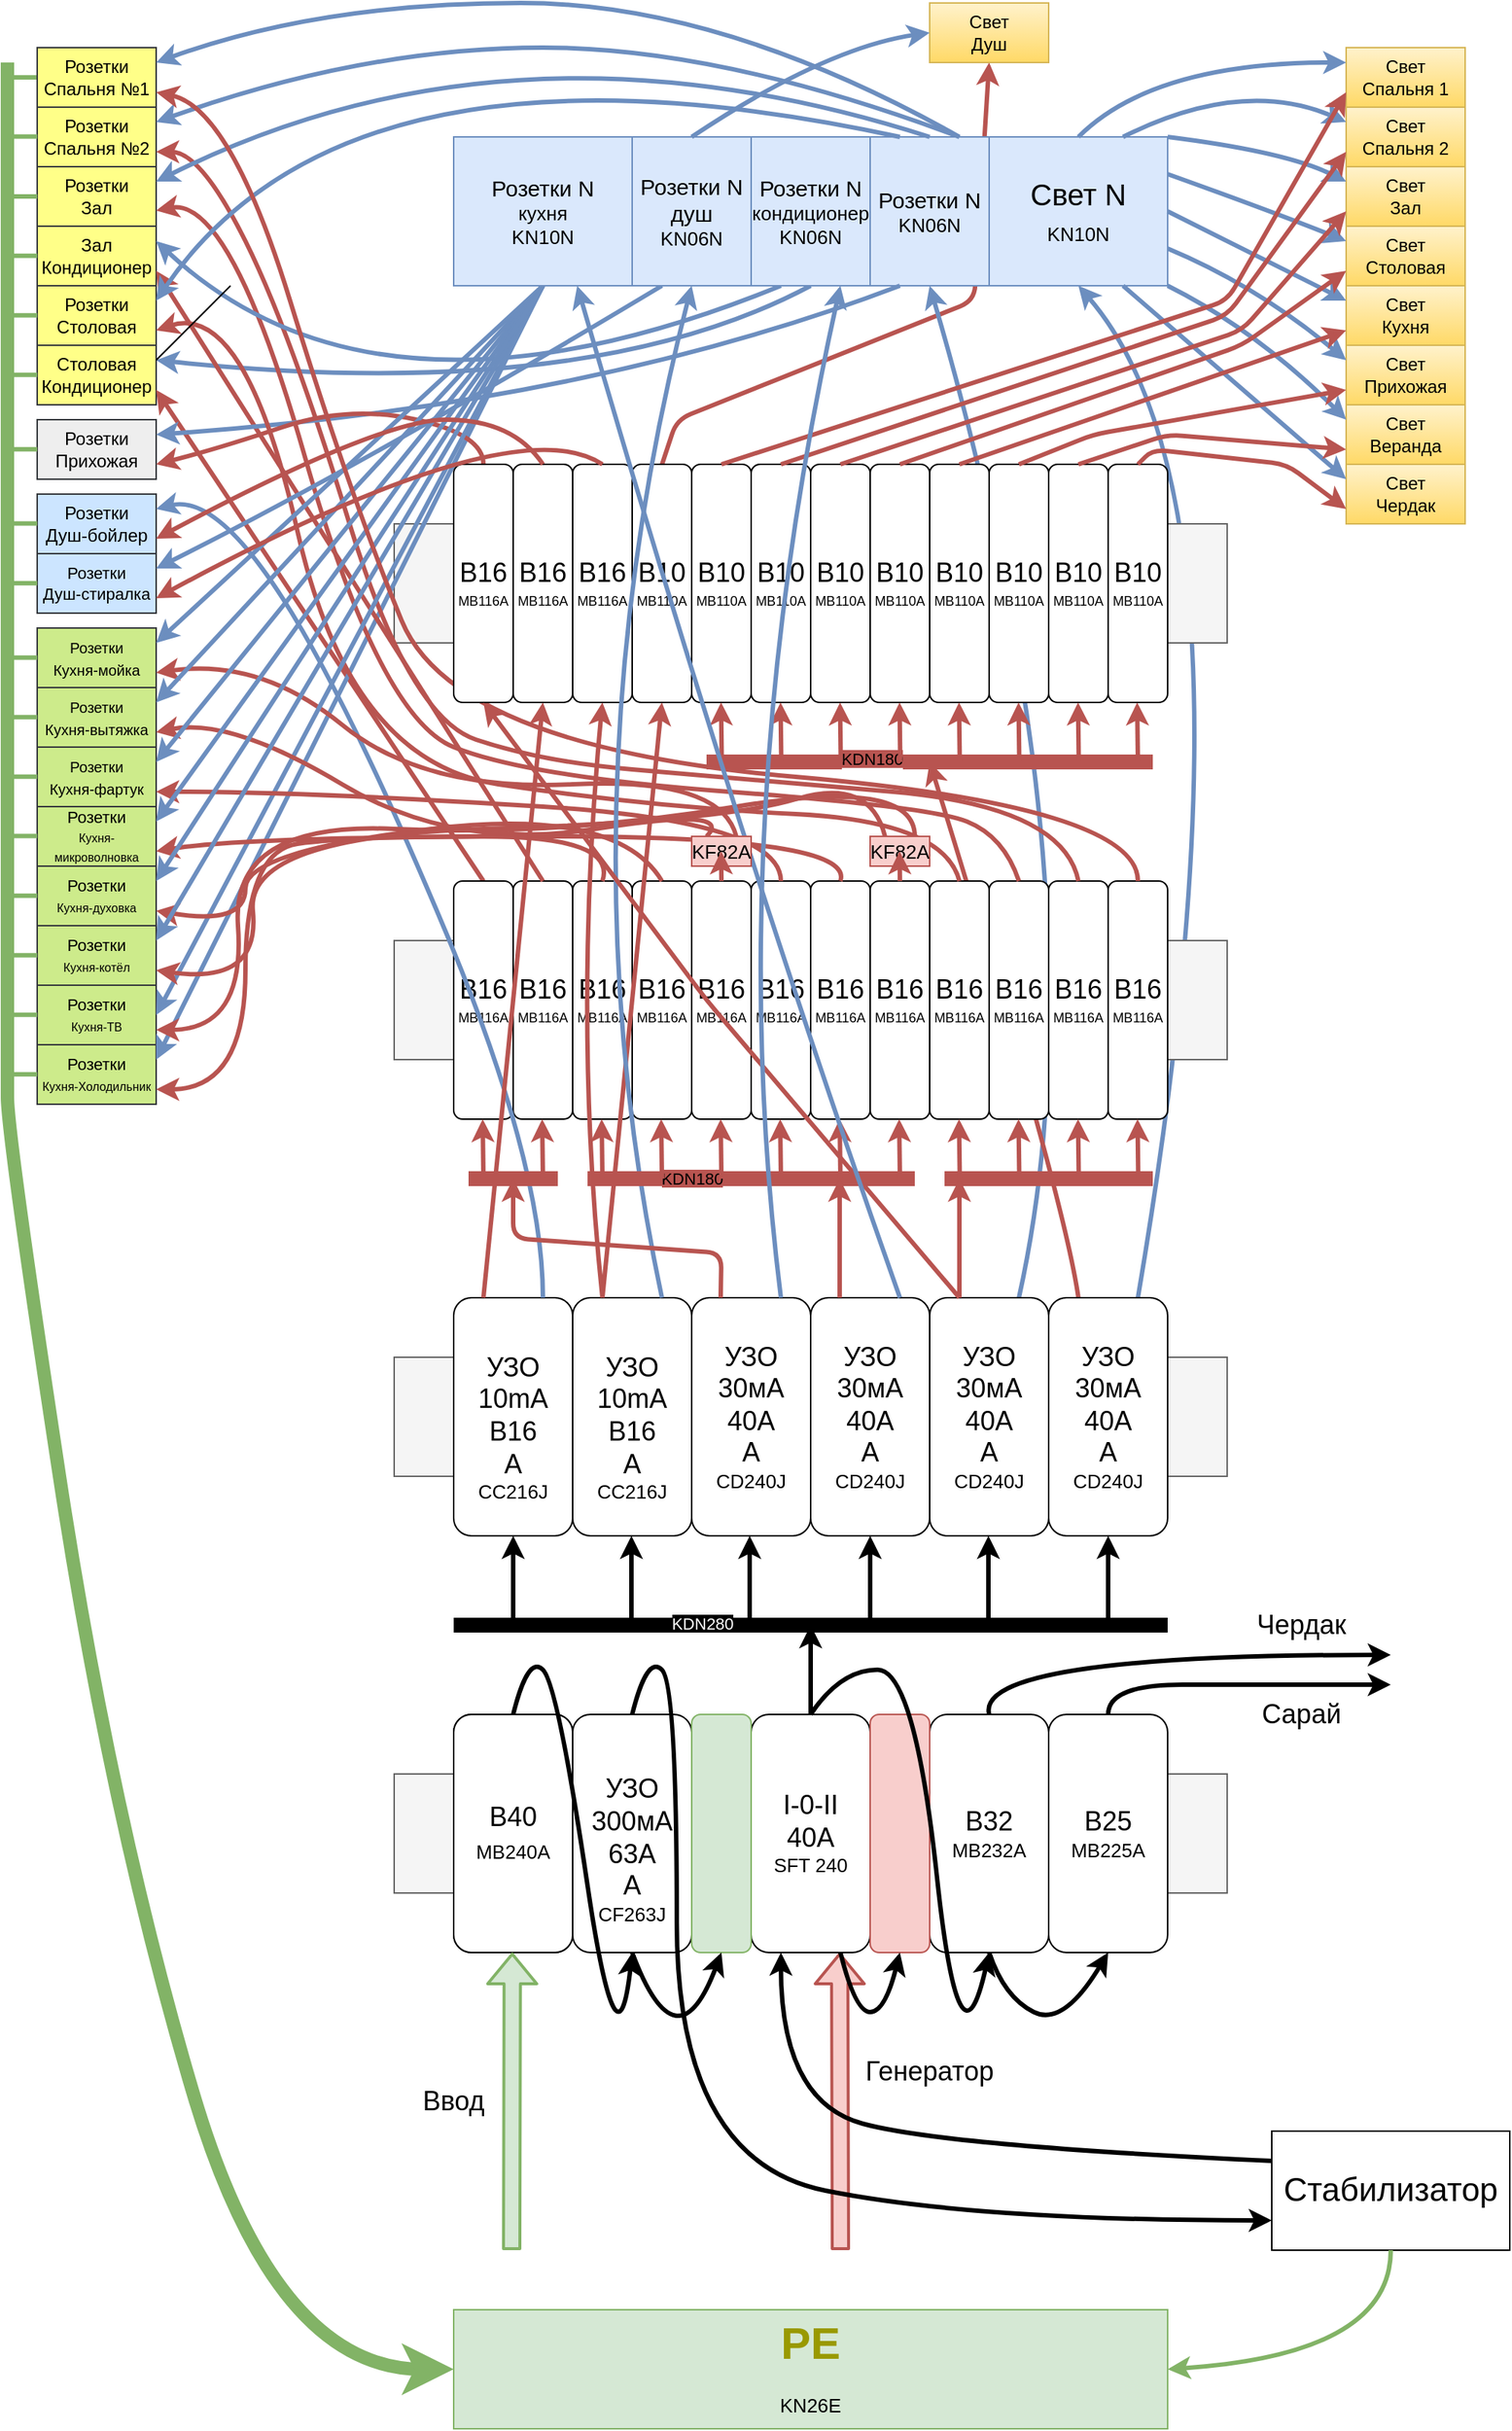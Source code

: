 <mxfile version="13.6.4" type="github">
  <diagram id="LkfhWpor7lDu-k25dBGM" name="Версия 2">
    <mxGraphModel dx="764" dy="772" grid="1" gridSize="10" guides="1" tooltips="1" connect="1" arrows="1" fold="1" page="1" pageScale="1" pageWidth="1169" pageHeight="1654" math="0" shadow="0">
      <root>
        <mxCell id="1T-89taB87COxcUD3kPp-0" />
        <mxCell id="1T-89taB87COxcUD3kPp-1" parent="1T-89taB87COxcUD3kPp-0" />
        <mxCell id="nQWJmpluUFZDyjNe52Zx-113" value="" style="endArrow=classic;html=1;strokeWidth=3;entryX=0.5;entryY=1;entryDx=0;entryDy=0;fillColor=#f8cecc;strokeColor=#b85450;" parent="1T-89taB87COxcUD3kPp-1" target="tsX-wB04UhycCPOWPUZV-16" edge="1">
          <mxGeometry width="50" height="50" relative="1" as="geometry">
            <mxPoint x="460.08" y="320" as="sourcePoint" />
            <mxPoint x="459.58" y="280" as="targetPoint" />
            <Array as="points">
              <mxPoint x="470" y="290" />
              <mxPoint x="670" y="210" />
            </Array>
          </mxGeometry>
        </mxCell>
        <mxCell id="nQWJmpluUFZDyjNe52Zx-108" value="" style="curved=1;endArrow=classic;html=1;strokeWidth=3;fillColor=#dae8fc;strokeColor=#6c8ebf;exitX=0.75;exitY=0;exitDx=0;exitDy=0;entryX=0.5;entryY=1;entryDx=0;entryDy=0;" parent="1T-89taB87COxcUD3kPp-1" source="nQWJmpluUFZDyjNe52Zx-0" target="tsX-wB04UhycCPOWPUZV-2" edge="1">
          <mxGeometry width="50" height="50" relative="1" as="geometry">
            <mxPoint x="790" y="890" as="sourcePoint" />
            <mxPoint x="770" y="210" as="targetPoint" />
            <Array as="points">
              <mxPoint x="760" y="610" />
            </Array>
          </mxGeometry>
        </mxCell>
        <mxCell id="tsX-wB04UhycCPOWPUZV-1" value="" style="curved=1;endArrow=classic;html=1;strokeWidth=3;fillColor=#f8cecc;strokeColor=#b85450;exitX=0.25;exitY=0;exitDx=0;exitDy=0;" parent="1T-89taB87COxcUD3kPp-1" source="gXGEx_JHsCBYrGABIQa0-3" edge="1">
          <mxGeometry width="50" height="50" relative="1" as="geometry">
            <mxPoint x="500" y="960" as="sourcePoint" />
            <mxPoint x="640" y="520" as="targetPoint" />
            <Array as="points">
              <mxPoint x="730" y="810" />
            </Array>
          </mxGeometry>
        </mxCell>
        <mxCell id="gXGEx_JHsCBYrGABIQa0-18" value="" style="shape=flexArrow;endArrow=classic;html=1;strokeWidth=2;fillColor=#f8cecc;strokeColor=#b85450;" parent="1T-89taB87COxcUD3kPp-1" edge="1">
          <mxGeometry width="50" height="50" relative="1" as="geometry">
            <mxPoint x="580" y="1520" as="sourcePoint" />
            <mxPoint x="579.5" y="1320" as="targetPoint" />
          </mxGeometry>
        </mxCell>
        <mxCell id="tsX-wB04UhycCPOWPUZV-8" value="" style="curved=1;endArrow=classic;html=1;strokeWidth=3;fillColor=#dae8fc;strokeColor=#6c8ebf;exitX=0.75;exitY=0;exitDx=0;exitDy=0;entryX=0.5;entryY=1;entryDx=0;entryDy=0;" parent="1T-89taB87COxcUD3kPp-1" source="gXGEx_JHsCBYrGABIQa0-3" target="tsX-wB04UhycCPOWPUZV-4" edge="1">
          <mxGeometry width="50" height="50" relative="1" as="geometry">
            <mxPoint x="863.24" y="870" as="sourcePoint" />
            <mxPoint x="850.005" y="470" as="targetPoint" />
            <Array as="points">
              <mxPoint x="870" y="350" />
            </Array>
          </mxGeometry>
        </mxCell>
        <mxCell id="tsX-wB04UhycCPOWPUZV-14" value="" style="rounded=0;whiteSpace=wrap;html=1;fillColor=#f5f5f5;strokeColor=#666666;fontColor=#333333;" parent="1T-89taB87COxcUD3kPp-1" vertex="1">
          <mxGeometry x="280" y="360" width="560" height="80" as="geometry" />
        </mxCell>
        <mxCell id="tsX-wB04UhycCPOWPUZV-13" value="" style="rounded=0;whiteSpace=wrap;html=1;fillColor=#f5f5f5;strokeColor=#666666;fontColor=#333333;" parent="1T-89taB87COxcUD3kPp-1" vertex="1">
          <mxGeometry x="280" y="640" width="560" height="80" as="geometry" />
        </mxCell>
        <mxCell id="tsX-wB04UhycCPOWPUZV-12" value="" style="rounded=0;whiteSpace=wrap;html=1;fillColor=#f5f5f5;strokeColor=#666666;fontColor=#333333;" parent="1T-89taB87COxcUD3kPp-1" vertex="1">
          <mxGeometry x="280" y="920" width="560" height="80" as="geometry" />
        </mxCell>
        <mxCell id="tsX-wB04UhycCPOWPUZV-11" value="" style="rounded=0;whiteSpace=wrap;html=1;fillColor=#f5f5f5;strokeColor=#666666;fontColor=#333333;" parent="1T-89taB87COxcUD3kPp-1" vertex="1">
          <mxGeometry x="280" y="1200" width="560" height="80" as="geometry" />
        </mxCell>
        <mxCell id="gXGEx_JHsCBYrGABIQa0-0" value="" style="rounded=1;whiteSpace=wrap;html=1;" parent="1T-89taB87COxcUD3kPp-1" vertex="1">
          <mxGeometry x="320" y="1160" width="80" height="160" as="geometry" />
        </mxCell>
        <mxCell id="gXGEx_JHsCBYrGABIQa0-1" value="&lt;div style=&quot;font-size: 18px&quot;&gt;&lt;font style=&quot;font-size: 18px&quot;&gt;&lt;b&gt;&lt;font style=&quot;font-size: 18px&quot;&gt;&lt;br&gt;&lt;/font&gt;&lt;/b&gt;&lt;/font&gt;&lt;/div&gt;&lt;div style=&quot;font-size: 18px&quot;&gt;&lt;font style=&quot;font-size: 18px&quot;&gt;&lt;font style=&quot;font-size: 18px&quot;&gt;УЗО&lt;/font&gt;&lt;/font&gt;&lt;/div&gt;&lt;div style=&quot;font-size: 18px&quot;&gt;&lt;font style=&quot;font-size: 18px&quot;&gt;&lt;font style=&quot;font-size: 18px&quot;&gt;300мА&lt;/font&gt;&lt;/font&gt;&lt;/div&gt;&lt;div style=&quot;font-size: 18px&quot;&gt;&lt;font style=&quot;font-size: 18px&quot;&gt;&lt;font style=&quot;font-size: 18px&quot;&gt;63А&lt;/font&gt;&lt;/font&gt;&lt;/div&gt;&lt;div style=&quot;font-size: 18px&quot;&gt;&lt;font style=&quot;font-size: 18px&quot;&gt;&lt;font style=&quot;font-size: 18px&quot;&gt;А&lt;/font&gt;&lt;/font&gt;&lt;br&gt;&lt;/div&gt;&lt;div&gt;&lt;span style=&quot;font-size: 13px ; color: #000000 ; font-weight: normal ; text-decoration: none ; font-family: &amp;#34;arial&amp;#34; ; font-style: normal&quot;&gt;CF263J&lt;/span&gt;&lt;/div&gt;" style="rounded=1;whiteSpace=wrap;html=1;" parent="1T-89taB87COxcUD3kPp-1" vertex="1">
          <mxGeometry x="400" y="1160" width="80" height="160" as="geometry" />
        </mxCell>
        <mxCell id="gXGEx_JHsCBYrGABIQa0-2" value="&lt;div style=&quot;font-size: 18px&quot;&gt;&lt;span style=&quot;color: rgb(0 , 0 , 0) ; font-weight: normal ; text-decoration: none ; font-family: &amp;#34;arial&amp;#34; ; font-style: normal&quot;&gt;&lt;font style=&quot;font-size: 18px&quot;&gt;B32&lt;/font&gt;&lt;br&gt;&lt;/span&gt;&lt;/div&gt;&lt;div&gt;&lt;span style=&quot;font-size: 13px ; color: #000000 ; font-weight: normal ; text-decoration: none ; font-family: &amp;#34;arial&amp;#34; ; font-style: normal&quot;&gt; MB232A&lt;/span&gt;&lt;/div&gt;" style="rounded=1;whiteSpace=wrap;html=1;" parent="1T-89taB87COxcUD3kPp-1" vertex="1">
          <mxGeometry x="640" y="1160" width="80" height="160" as="geometry" />
        </mxCell>
        <mxCell id="gXGEx_JHsCBYrGABIQa0-3" value="&lt;div style=&quot;font-size: 18px&quot;&gt;&lt;font style=&quot;font-size: 18px&quot;&gt;&lt;span style=&quot;color: rgb(0 , 0 , 0) ; font-weight: normal ; text-decoration: none ; font-family: &amp;#34;arial&amp;#34; ; font-style: normal&quot;&gt;УЗО&lt;/span&gt;&lt;/font&gt;&lt;/div&gt;&lt;div style=&quot;font-size: 18px&quot;&gt;&lt;font style=&quot;font-size: 18px&quot;&gt;&lt;span style=&quot;color: rgb(0 , 0 , 0) ; font-weight: normal ; text-decoration: none ; font-family: &amp;#34;arial&amp;#34; ; font-style: normal&quot;&gt;30мА&lt;/span&gt;&lt;/font&gt;&lt;/div&gt;&lt;div style=&quot;font-size: 18px&quot;&gt;&lt;font style=&quot;font-size: 18px&quot;&gt;&lt;span style=&quot;color: rgb(0 , 0 , 0) ; font-weight: normal ; text-decoration: none ; font-family: &amp;#34;arial&amp;#34; ; font-style: normal&quot;&gt;40А&lt;/span&gt;&lt;/font&gt;&lt;/div&gt;&lt;div style=&quot;font-size: 18px&quot;&gt;&lt;span style=&quot;color: rgb(0 , 0 , 0) ; font-weight: normal ; text-decoration: none ; font-family: &amp;#34;arial&amp;#34; ; font-style: normal&quot;&gt;&lt;font style=&quot;font-size: 18px&quot;&gt;А&lt;/font&gt;&lt;br&gt;&lt;/span&gt;&lt;/div&gt;&lt;div&gt;&lt;span style=&quot;font-size: 13px ; color: #000000 ; font-weight: normal ; text-decoration: none ; font-family: &amp;#34;arial&amp;#34; ; font-style: normal&quot;&gt;CD240J&lt;/span&gt;&lt;/div&gt;" style="rounded=1;whiteSpace=wrap;html=1;" parent="1T-89taB87COxcUD3kPp-1" vertex="1">
          <mxGeometry x="720" y="880" width="80" height="160" as="geometry" />
        </mxCell>
        <mxCell id="gXGEx_JHsCBYrGABIQa0-7" value="&lt;div&gt;&lt;font style=&quot;font-size: 18px&quot;&gt;B40&lt;/font&gt;&lt;br&gt;&lt;font style=&quot;font-size: 18px&quot;&gt;&lt;span style=&quot;font-size: 13px ; color: #000000 ; font-weight: normal ; text-decoration: none ; font-family: &amp;#34;arial&amp;#34; ; font-style: normal&quot;&gt;MB240A&lt;/span&gt;&lt;/font&gt;&lt;/div&gt;" style="rounded=1;whiteSpace=wrap;html=1;" parent="1T-89taB87COxcUD3kPp-1" vertex="1">
          <mxGeometry x="320" y="1160" width="80" height="160" as="geometry" />
        </mxCell>
        <mxCell id="gXGEx_JHsCBYrGABIQa0-9" value="&lt;div&gt;&lt;br&gt;&lt;/div&gt;&lt;div style=&quot;font-size: 18px&quot;&gt;&lt;font style=&quot;font-size: 18px&quot;&gt;УЗО&lt;/font&gt;&lt;br&gt;&lt;/div&gt;&lt;div style=&quot;font-size: 18px&quot;&gt;&lt;span style=&quot;color: rgb(0 , 0 , 0) ; font-weight: normal ; text-decoration: none ; font-family: &amp;#34;arial&amp;#34; ; font-style: normal&quot;&gt;&lt;font style=&quot;font-size: 18px&quot;&gt;10mA&lt;/font&gt;&lt;/span&gt;&lt;br&gt;&lt;span style=&quot;color: rgb(0 , 0 , 0) ; font-weight: normal ; text-decoration: none ; font-family: &amp;#34;arial&amp;#34; ; font-style: normal&quot;&gt;&lt;font style=&quot;font-size: 18px&quot;&gt;&lt;span style=&quot;color: rgb(0 , 0 , 0) ; font-weight: normal ; text-decoration: none ; font-family: &amp;#34;arial&amp;#34; ; font-style: normal&quot;&gt;B16&lt;/span&gt;&lt;/font&gt;&lt;/span&gt;&lt;/div&gt;&lt;div style=&quot;font-size: 18px&quot;&gt;&lt;span style=&quot;color: rgb(0 , 0 , 0) ; font-weight: normal ; text-decoration: none ; font-family: &amp;#34;arial&amp;#34; ; font-style: normal&quot;&gt;&lt;font style=&quot;font-size: 18px&quot;&gt;&lt;span style=&quot;color: rgb(0 , 0 , 0) ; font-weight: normal ; text-decoration: none ; font-family: &amp;#34;arial&amp;#34; ; font-style: normal&quot;&gt;А&lt;br&gt;&lt;/span&gt;&lt;/font&gt;&lt;/span&gt;&lt;/div&gt;&lt;div&gt;&lt;span style=&quot;font-size: 13px ; color: #000000 ; font-weight: normal ; text-decoration: none ; font-family: &amp;#34;arial&amp;#34; ; font-style: normal&quot;&gt;CC216J&lt;/span&gt;&lt;br&gt;&lt;span style=&quot;font-size: 13px ; color: #000000 ; font-weight: normal ; text-decoration: none ; font-family: &amp;#34;arial&amp;#34; ; font-style: normal&quot;&gt;&lt;/span&gt;&lt;/div&gt;" style="rounded=1;whiteSpace=wrap;html=1;" parent="1T-89taB87COxcUD3kPp-1" vertex="1">
          <mxGeometry x="320" y="880" width="80" height="160" as="geometry" />
        </mxCell>
        <mxCell id="gXGEx_JHsCBYrGABIQa0-10" value="&lt;div style=&quot;font-size: 18px&quot;&gt;&lt;span style=&quot;color: rgb(0 , 0 , 0) ; font-weight: normal ; text-decoration: none ; font-family: &amp;#34;arial&amp;#34; ; font-style: normal&quot;&gt;I-0-II&lt;br&gt;&lt;/span&gt;&lt;/div&gt;&lt;div style=&quot;font-size: 18px&quot;&gt;&lt;span style=&quot;color: rgb(0 , 0 , 0) ; font-weight: normal ; text-decoration: none ; font-family: &amp;#34;arial&amp;#34; ; font-style: normal&quot;&gt;40A&lt;br&gt;&lt;/span&gt;&lt;/div&gt;&lt;div&gt;&lt;span style=&quot;font-size: 13px ; color: #000000 ; font-weight: normal ; text-decoration: none ; font-family: &amp;#34;arial&amp;#34; ; font-style: normal&quot;&gt;SFT 240&lt;/span&gt;&lt;/div&gt;" style="rounded=1;whiteSpace=wrap;html=1;" parent="1T-89taB87COxcUD3kPp-1" vertex="1">
          <mxGeometry x="520" y="1160" width="80" height="160" as="geometry" />
        </mxCell>
        <mxCell id="gXGEx_JHsCBYrGABIQa0-11" value="&lt;div style=&quot;font-size: 18px&quot;&gt;&lt;span style=&quot;color: rgb(0 , 0 , 0) ; font-weight: normal ; text-decoration: none ; font-family: &amp;#34;arial&amp;#34; ; font-style: normal&quot;&gt;&lt;font style=&quot;font-size: 18px&quot;&gt;B25&lt;/font&gt;&lt;br&gt;&lt;/span&gt;&lt;/div&gt;&lt;div&gt;&lt;span style=&quot;font-size: 13px ; color: #000000 ; font-weight: normal ; text-decoration: none ; font-family: &amp;#34;arial&amp;#34; ; font-style: normal&quot;&gt;MB225A&lt;/span&gt;&lt;/div&gt;" style="rounded=1;whiteSpace=wrap;html=1;" parent="1T-89taB87COxcUD3kPp-1" vertex="1">
          <mxGeometry x="720" y="1160" width="80" height="160" as="geometry" />
        </mxCell>
        <mxCell id="gXGEx_JHsCBYrGABIQa0-12" value="" style="rounded=1;whiteSpace=wrap;html=1;fillColor=#d5e8d4;strokeColor=#82b366;" parent="1T-89taB87COxcUD3kPp-1" vertex="1">
          <mxGeometry x="480" y="1160" width="40" height="160" as="geometry" />
        </mxCell>
        <mxCell id="gXGEx_JHsCBYrGABIQa0-13" value="" style="rounded=1;whiteSpace=wrap;html=1;fillColor=#f8cecc;strokeColor=#b85450;" parent="1T-89taB87COxcUD3kPp-1" vertex="1">
          <mxGeometry x="600" y="1160" width="40" height="160" as="geometry" />
        </mxCell>
        <mxCell id="gXGEx_JHsCBYrGABIQa0-14" value="" style="shape=flexArrow;endArrow=classic;html=1;strokeWidth=2;fillColor=#d5e8d4;strokeColor=#82b366;" parent="1T-89taB87COxcUD3kPp-1" edge="1">
          <mxGeometry width="50" height="50" relative="1" as="geometry">
            <mxPoint x="359" y="1520" as="sourcePoint" />
            <mxPoint x="359.41" y="1320" as="targetPoint" />
          </mxGeometry>
        </mxCell>
        <mxCell id="gXGEx_JHsCBYrGABIQa0-15" value="" style="curved=1;endArrow=classic;html=1;strokeWidth=3;exitX=0.5;exitY=0;exitDx=0;exitDy=0;entryX=0.5;entryY=1;entryDx=0;entryDy=0;" parent="1T-89taB87COxcUD3kPp-1" source="gXGEx_JHsCBYrGABIQa0-7" target="gXGEx_JHsCBYrGABIQa0-1" edge="1">
          <mxGeometry width="50" height="50" relative="1" as="geometry">
            <mxPoint x="600" y="1230" as="sourcePoint" />
            <mxPoint x="650" y="1180" as="targetPoint" />
            <Array as="points">
              <mxPoint x="370" y="1120" />
              <mxPoint x="390" y="1140" />
              <mxPoint x="430" y="1410" />
            </Array>
          </mxGeometry>
        </mxCell>
        <mxCell id="gXGEx_JHsCBYrGABIQa0-16" value="" style="curved=1;endArrow=classic;html=1;strokeWidth=3;exitX=0.5;exitY=0;exitDx=0;exitDy=0;entryX=0;entryY=0.75;entryDx=0;entryDy=0;" parent="1T-89taB87COxcUD3kPp-1" target="tsX-wB04UhycCPOWPUZV-39" edge="1">
          <mxGeometry width="50" height="50" relative="1" as="geometry">
            <mxPoint x="440.0" y="1160" as="sourcePoint" />
            <mxPoint x="520.0" y="1320" as="targetPoint" />
            <Array as="points">
              <mxPoint x="450" y="1120" />
              <mxPoint x="470" y="1140" />
              <mxPoint x="470" y="1460" />
              <mxPoint x="670" y="1500" />
            </Array>
          </mxGeometry>
        </mxCell>
        <mxCell id="gXGEx_JHsCBYrGABIQa0-17" value="" style="curved=1;endArrow=classic;html=1;strokeWidth=3;exitX=0.5;exitY=1;exitDx=0;exitDy=0;entryX=0.5;entryY=1;entryDx=0;entryDy=0;" parent="1T-89taB87COxcUD3kPp-1" source="gXGEx_JHsCBYrGABIQa0-1" target="gXGEx_JHsCBYrGABIQa0-12" edge="1">
          <mxGeometry width="50" height="50" relative="1" as="geometry">
            <mxPoint x="600" y="1230" as="sourcePoint" />
            <mxPoint x="650" y="1180" as="targetPoint" />
            <Array as="points">
              <mxPoint x="470" y="1400" />
            </Array>
          </mxGeometry>
        </mxCell>
        <mxCell id="gXGEx_JHsCBYrGABIQa0-19" value="" style="curved=1;endArrow=classic;html=1;strokeWidth=3;entryX=0.5;entryY=1;entryDx=0;entryDy=0;" parent="1T-89taB87COxcUD3kPp-1" target="gXGEx_JHsCBYrGABIQa0-13" edge="1">
          <mxGeometry width="50" height="50" relative="1" as="geometry">
            <mxPoint x="580.0" y="1320" as="sourcePoint" />
            <mxPoint x="650" y="1180" as="targetPoint" />
            <Array as="points">
              <mxPoint x="590" y="1360" />
              <mxPoint x="610" y="1360" />
            </Array>
          </mxGeometry>
        </mxCell>
        <mxCell id="gXGEx_JHsCBYrGABIQa0-20" value="" style="curved=1;endArrow=classic;html=1;strokeWidth=3;entryX=0.5;entryY=1;entryDx=0;entryDy=0;exitX=0.5;exitY=0;exitDx=0;exitDy=0;" parent="1T-89taB87COxcUD3kPp-1" target="gXGEx_JHsCBYrGABIQa0-2" edge="1" source="gXGEx_JHsCBYrGABIQa0-10">
          <mxGeometry width="50" height="50" relative="1" as="geometry">
            <mxPoint x="650.0" y="1100" as="sourcePoint" />
            <mxPoint x="660.0" y="1320" as="targetPoint" />
            <Array as="points">
              <mxPoint x="580" y="1130" />
              <mxPoint x="630" y="1130" />
              <mxPoint x="660" y="1410" />
            </Array>
          </mxGeometry>
        </mxCell>
        <mxCell id="gXGEx_JHsCBYrGABIQa0-21" value="" style="curved=1;endArrow=classic;html=1;strokeWidth=3;entryX=0.5;entryY=1;entryDx=0;entryDy=0;exitX=0.5;exitY=1;exitDx=0;exitDy=0;" parent="1T-89taB87COxcUD3kPp-1" target="gXGEx_JHsCBYrGABIQa0-11" edge="1" source="gXGEx_JHsCBYrGABIQa0-2">
          <mxGeometry width="50" height="50" relative="1" as="geometry">
            <mxPoint x="730.0" y="1100" as="sourcePoint" />
            <mxPoint x="630.0" y="1330" as="targetPoint" />
            <Array as="points">
              <mxPoint x="690" y="1350" />
              <mxPoint x="730" y="1370" />
            </Array>
          </mxGeometry>
        </mxCell>
        <mxCell id="gXGEx_JHsCBYrGABIQa0-22" value="" style="endArrow=none;html=1;strokeWidth=10;" parent="1T-89taB87COxcUD3kPp-1" edge="1">
          <mxGeometry width="50" height="50" relative="1" as="geometry">
            <mxPoint x="320" y="1100" as="sourcePoint" />
            <mxPoint x="800.0" y="1100" as="targetPoint" />
          </mxGeometry>
        </mxCell>
        <mxCell id="caf3lAcnGgKeYXmyDuDW-0" value="&lt;span style=&quot;background-color: rgb(0 , 0 , 0)&quot;&gt;&lt;font color=&quot;#FFFFFF&quot;&gt;KDN280&lt;/font&gt;&lt;/span&gt;" style="edgeLabel;html=1;align=center;verticalAlign=middle;resizable=0;points=[];" parent="gXGEx_JHsCBYrGABIQa0-22" vertex="1" connectable="0">
          <mxGeometry x="-0.304" y="1" relative="1" as="geometry">
            <mxPoint as="offset" />
          </mxGeometry>
        </mxCell>
        <mxCell id="gXGEx_JHsCBYrGABIQa0-23" value="" style="endArrow=classic;html=1;strokeWidth=3;exitX=0.5;exitY=0;exitDx=0;exitDy=0;" parent="1T-89taB87COxcUD3kPp-1" source="gXGEx_JHsCBYrGABIQa0-10" edge="1">
          <mxGeometry width="50" height="50" relative="1" as="geometry">
            <mxPoint x="600" y="1230" as="sourcePoint" />
            <mxPoint x="560.0" y="1100" as="targetPoint" />
          </mxGeometry>
        </mxCell>
        <mxCell id="gXGEx_JHsCBYrGABIQa0-24" value="" style="endArrow=classic;html=1;strokeWidth=3;entryX=0.5;entryY=1;entryDx=0;entryDy=0;" parent="1T-89taB87COxcUD3kPp-1" target="gXGEx_JHsCBYrGABIQa0-9" edge="1">
          <mxGeometry width="50" height="50" relative="1" as="geometry">
            <mxPoint x="360" y="1100" as="sourcePoint" />
            <mxPoint x="890.0" y="1110" as="targetPoint" />
          </mxGeometry>
        </mxCell>
        <mxCell id="gXGEx_JHsCBYrGABIQa0-25" value="" style="endArrow=classic;html=1;strokeWidth=3;entryX=0.5;entryY=1;entryDx=0;entryDy=0;" parent="1T-89taB87COxcUD3kPp-1" edge="1">
          <mxGeometry width="50" height="50" relative="1" as="geometry">
            <mxPoint x="760.0" y="1100" as="sourcePoint" />
            <mxPoint x="760.0" y="1040" as="targetPoint" />
          </mxGeometry>
        </mxCell>
        <mxCell id="gXGEx_JHsCBYrGABIQa0-30" value="" style="curved=1;endArrow=classic;html=1;strokeWidth=3;exitX=0.5;exitY=0;exitDx=0;exitDy=0;" parent="1T-89taB87COxcUD3kPp-1" source="gXGEx_JHsCBYrGABIQa0-11" edge="1">
          <mxGeometry width="50" height="50" relative="1" as="geometry">
            <mxPoint x="880" y="1160" as="sourcePoint" />
            <mxPoint x="950" y="1140" as="targetPoint" />
            <Array as="points">
              <mxPoint x="760" y="1140" />
              <mxPoint x="860" y="1140" />
              <mxPoint x="910" y="1140" />
            </Array>
          </mxGeometry>
        </mxCell>
        <mxCell id="gXGEx_JHsCBYrGABIQa0-31" value="" style="curved=1;endArrow=classic;html=1;strokeWidth=3;exitX=0.5;exitY=0;exitDx=0;exitDy=0;" parent="1T-89taB87COxcUD3kPp-1" source="gXGEx_JHsCBYrGABIQa0-2" edge="1">
          <mxGeometry width="50" height="50" relative="1" as="geometry">
            <mxPoint x="690.0" y="1170" as="sourcePoint" />
            <mxPoint x="950.0" y="1120" as="targetPoint" />
            <Array as="points">
              <mxPoint x="670" y="1120" />
            </Array>
          </mxGeometry>
        </mxCell>
        <mxCell id="gXGEx_JHsCBYrGABIQa0-32" value="&lt;font style=&quot;font-size: 18px&quot;&gt;Ввод&lt;/font&gt;" style="text;html=1;strokeColor=none;fillColor=none;align=center;verticalAlign=middle;whiteSpace=wrap;rounded=0;" parent="1T-89taB87COxcUD3kPp-1" vertex="1">
          <mxGeometry x="300" y="1410" width="40" height="20" as="geometry" />
        </mxCell>
        <mxCell id="gXGEx_JHsCBYrGABIQa0-33" value="&lt;font style=&quot;font-size: 18px&quot;&gt;Генератор&lt;/font&gt;" style="text;html=1;strokeColor=none;fillColor=none;align=center;verticalAlign=middle;whiteSpace=wrap;rounded=0;" parent="1T-89taB87COxcUD3kPp-1" vertex="1">
          <mxGeometry x="600" y="1390" width="80" height="20" as="geometry" />
        </mxCell>
        <mxCell id="gXGEx_JHsCBYrGABIQa0-34" value="&lt;font style=&quot;font-size: 18px&quot;&gt;Сарай&lt;/font&gt;" style="text;html=1;strokeColor=none;fillColor=none;align=center;verticalAlign=middle;whiteSpace=wrap;rounded=0;" parent="1T-89taB87COxcUD3kPp-1" vertex="1">
          <mxGeometry x="850" y="1150" width="80" height="20" as="geometry" />
        </mxCell>
        <mxCell id="gXGEx_JHsCBYrGABIQa0-35" value="&lt;font style=&quot;font-size: 18px&quot;&gt;Чердак&lt;/font&gt;" style="text;html=1;strokeColor=none;fillColor=none;align=center;verticalAlign=middle;whiteSpace=wrap;rounded=0;" parent="1T-89taB87COxcUD3kPp-1" vertex="1">
          <mxGeometry x="850" y="1090" width="80" height="20" as="geometry" />
        </mxCell>
        <mxCell id="gXGEx_JHsCBYrGABIQa0-36" value="&lt;font color=&quot;#999900&quot;&gt;&lt;b&gt;&lt;font style=&quot;font-size: 30px&quot;&gt;PE &lt;/font&gt;&lt;/b&gt;&lt;/font&gt;&lt;br&gt;&lt;div&gt;&lt;font color=&quot;#999900&quot;&gt;&lt;b&gt;&lt;font style=&quot;font-size: 30px&quot;&gt;&lt;span style=&quot;font-size: 13px ; color: #000000 ; font-weight: normal ; text-decoration: none ; font-family: &amp;#34;arial&amp;#34; ; font-style: normal&quot;&gt;KN26E&lt;/span&gt;&lt;/font&gt;&lt;/b&gt;&lt;/font&gt;&lt;/div&gt;" style="rounded=0;whiteSpace=wrap;html=1;fillColor=#d5e8d4;strokeColor=#82b366;" parent="1T-89taB87COxcUD3kPp-1" vertex="1">
          <mxGeometry x="320" y="1560" width="480" height="80" as="geometry" />
        </mxCell>
        <mxCell id="tsX-wB04UhycCPOWPUZV-0" value="&lt;div&gt;&lt;span style=&quot;font-size: 13px ; color: #000000 ; font-weight: normal ; text-decoration: none ; font-family: &amp;#34;arial&amp;#34; ; font-style: normal&quot;&gt;&lt;font style=&quot;font-size: 18px&quot;&gt;B10&lt;/font&gt;&lt;br&gt;&lt;/span&gt;&lt;/div&gt;&lt;div&gt;&lt;font size=&quot;1&quot;&gt;&lt;span style=&quot;font-size: 9px ; color: rgb(0 , 0 , 0) ; font-weight: normal ; text-decoration: none ; font-family: &amp;#34;arial&amp;#34; ; font-style: normal&quot;&gt;MB110A&lt;/span&gt;&lt;/font&gt;&lt;/div&gt;" style="rounded=1;whiteSpace=wrap;html=1;" parent="1T-89taB87COxcUD3kPp-1" vertex="1">
          <mxGeometry x="760" y="320" width="40" height="160" as="geometry" />
        </mxCell>
        <mxCell id="tsX-wB04UhycCPOWPUZV-2" value="&lt;div style=&quot;font-size: 15px&quot;&gt;&lt;font style=&quot;font-size: 15px&quot;&gt;Розетки N&lt;/font&gt;&lt;/div&gt;&lt;div style=&quot;font-size: 13px&quot;&gt;&lt;font style=&quot;font-size: 13px&quot;&gt;KN06N&lt;br&gt;&lt;/font&gt;&lt;/div&gt;" style="rounded=0;whiteSpace=wrap;html=1;fillColor=#dae8fc;strokeColor=#6c8ebf;" parent="1T-89taB87COxcUD3kPp-1" vertex="1">
          <mxGeometry x="600" y="100" width="80" height="100" as="geometry" />
        </mxCell>
        <mxCell id="tsX-wB04UhycCPOWPUZV-4" value="&lt;div&gt;&lt;font style=&quot;font-size: 20px&quot;&gt;Свет N&lt;/font&gt;&lt;br&gt;&lt;font style=&quot;font-size: 20px&quot;&gt;&lt;span style=&quot;font-size: 13px ; color: #000000 ; font-weight: normal ; text-decoration: none ; font-family: &amp;#34;arial&amp;#34; ; font-style: normal&quot;&gt;KN10N&lt;/span&gt;&lt;/font&gt;&lt;/div&gt;" style="rounded=0;whiteSpace=wrap;html=1;fillColor=#dae8fc;strokeColor=#6c8ebf;" parent="1T-89taB87COxcUD3kPp-1" vertex="1">
          <mxGeometry x="680" y="100" width="120" height="100" as="geometry" />
        </mxCell>
        <mxCell id="tsX-wB04UhycCPOWPUZV-15" value="&lt;div&gt;Свет&lt;/div&gt;&lt;div&gt;Спальня 1&lt;br&gt;&lt;/div&gt;" style="rounded=0;whiteSpace=wrap;html=1;fillColor=#fff2cc;strokeColor=#d6b656;gradientColor=#ffd966;" parent="1T-89taB87COxcUD3kPp-1" vertex="1">
          <mxGeometry x="920" y="40" width="80" height="40" as="geometry" />
        </mxCell>
        <mxCell id="tsX-wB04UhycCPOWPUZV-16" value="&lt;div&gt;Свет&lt;/div&gt;&lt;div&gt;Душ&lt;br&gt;&lt;/div&gt;" style="rounded=0;whiteSpace=wrap;html=1;fillColor=#fff2cc;strokeColor=#d6b656;gradientColor=#ffd966;" parent="1T-89taB87COxcUD3kPp-1" vertex="1">
          <mxGeometry x="640" y="10" width="80" height="40" as="geometry" />
        </mxCell>
        <mxCell id="caf3lAcnGgKeYXmyDuDW-7" style="edgeStyle=orthogonalEdgeStyle;rounded=0;orthogonalLoop=1;jettySize=auto;html=1;exitX=0;exitY=0.5;exitDx=0;exitDy=0;startArrow=none;startFill=0;endArrow=none;endFill=0;gradientColor=#97d077;fillColor=#d5e8d4;strokeColor=#82b366;strokeWidth=3;" parent="1T-89taB87COxcUD3kPp-1" source="tsX-wB04UhycCPOWPUZV-17" edge="1">
          <mxGeometry relative="1" as="geometry">
            <mxPoint x="20" y="60.118" as="targetPoint" />
          </mxGeometry>
        </mxCell>
        <mxCell id="tsX-wB04UhycCPOWPUZV-17" value="&lt;div&gt;Розетки&lt;/div&gt;&lt;div&gt;Спальня №1&lt;br&gt;&lt;/div&gt;" style="rounded=0;whiteSpace=wrap;html=1;fillColor=#ffff88;strokeColor=#36393d;" parent="1T-89taB87COxcUD3kPp-1" vertex="1">
          <mxGeometry x="40" y="40" width="80" height="40" as="geometry" />
        </mxCell>
        <mxCell id="tsX-wB04UhycCPOWPUZV-18" value="&lt;div&gt;Розетки&lt;/div&gt;&lt;div&gt;Зал&lt;br&gt;&lt;/div&gt;" style="rounded=0;whiteSpace=wrap;html=1;fillColor=#ffff88;strokeColor=#36393d;" parent="1T-89taB87COxcUD3kPp-1" vertex="1">
          <mxGeometry x="40" y="120" width="80" height="40" as="geometry" />
        </mxCell>
        <mxCell id="tsX-wB04UhycCPOWPUZV-19" value="&lt;div&gt;Розетки&lt;/div&gt;&lt;div&gt;Спальня №2&lt;br&gt;&lt;/div&gt;" style="rounded=0;whiteSpace=wrap;html=1;fillColor=#ffff88;strokeColor=#36393d;" parent="1T-89taB87COxcUD3kPp-1" vertex="1">
          <mxGeometry x="40" y="80" width="80" height="40" as="geometry" />
        </mxCell>
        <mxCell id="tsX-wB04UhycCPOWPUZV-20" value="&lt;div&gt;Розетки&lt;/div&gt;&lt;div&gt;Столовая&lt;br&gt;&lt;/div&gt;" style="rounded=0;whiteSpace=wrap;html=1;fillColor=#ffff88;strokeColor=#36393d;" parent="1T-89taB87COxcUD3kPp-1" vertex="1">
          <mxGeometry x="40" y="200" width="80" height="40" as="geometry" />
        </mxCell>
        <mxCell id="tsX-wB04UhycCPOWPUZV-21" value="&lt;div&gt;Розетки&lt;/div&gt;&lt;div&gt;Прихожая&lt;br&gt;&lt;/div&gt;" style="rounded=0;whiteSpace=wrap;html=1;fillColor=#eeeeee;strokeColor=#36393d;" parent="1T-89taB87COxcUD3kPp-1" vertex="1">
          <mxGeometry x="40" y="290" width="80" height="40" as="geometry" />
        </mxCell>
        <mxCell id="tsX-wB04UhycCPOWPUZV-22" value="&lt;div&gt;Розетки&lt;/div&gt;&lt;div&gt;Душ-бойлер&lt;br&gt;&lt;/div&gt;" style="rounded=0;whiteSpace=wrap;html=1;fillColor=#cce5ff;strokeColor=#36393d;" parent="1T-89taB87COxcUD3kPp-1" vertex="1">
          <mxGeometry x="40" y="340" width="80" height="40" as="geometry" />
        </mxCell>
        <mxCell id="tsX-wB04UhycCPOWPUZV-23" value="&lt;div style=&quot;font-size: 11px&quot;&gt;Розетки&lt;/div&gt;&lt;div style=&quot;font-size: 11px&quot;&gt;&lt;font style=&quot;font-size: 11px&quot;&gt;Душ-стиралка&lt;/font&gt;&lt;br&gt;&lt;/div&gt;" style="rounded=0;whiteSpace=wrap;html=1;fillColor=#cce5ff;strokeColor=#36393d;" parent="1T-89taB87COxcUD3kPp-1" vertex="1">
          <mxGeometry x="40" y="380" width="80" height="40" as="geometry" />
        </mxCell>
        <mxCell id="tsX-wB04UhycCPOWPUZV-24" value="&lt;div&gt;&lt;font style=&quot;font-size: 10px&quot;&gt;Розетки&lt;/font&gt;&lt;/div&gt;&lt;div&gt;&lt;font style=&quot;font-size: 10px&quot;&gt;Кухня-мойка&lt;br&gt;&lt;/font&gt;&lt;/div&gt;" style="rounded=0;whiteSpace=wrap;html=1;fillColor=#cdeb8b;strokeColor=#36393d;" parent="1T-89taB87COxcUD3kPp-1" vertex="1">
          <mxGeometry x="40" y="430" width="80" height="40" as="geometry" />
        </mxCell>
        <mxCell id="tsX-wB04UhycCPOWPUZV-25" value="&lt;div&gt;&lt;font style=&quot;font-size: 10px&quot;&gt;Розетки&lt;/font&gt;&lt;/div&gt;&lt;div&gt;&lt;font style=&quot;font-size: 10px&quot;&gt;Кухня-вытяжка&lt;br&gt;&lt;/font&gt;&lt;/div&gt;" style="rounded=0;whiteSpace=wrap;html=1;fillColor=#cdeb8b;strokeColor=#36393d;" parent="1T-89taB87COxcUD3kPp-1" vertex="1">
          <mxGeometry x="40" y="470" width="80" height="40" as="geometry" />
        </mxCell>
        <mxCell id="tsX-wB04UhycCPOWPUZV-26" value="&lt;div&gt;&lt;font style=&quot;font-size: 10px&quot;&gt;Розетки&lt;/font&gt;&lt;/div&gt;&lt;div&gt;&lt;font style=&quot;font-size: 10px&quot;&gt;Кухня-фартук&lt;br&gt;&lt;/font&gt;&lt;/div&gt;" style="rounded=0;whiteSpace=wrap;html=1;fillColor=#cdeb8b;strokeColor=#36393d;" parent="1T-89taB87COxcUD3kPp-1" vertex="1">
          <mxGeometry x="40" y="510" width="80" height="40" as="geometry" />
        </mxCell>
        <mxCell id="tsX-wB04UhycCPOWPUZV-27" value="&lt;div style=&quot;font-size: 11px&quot;&gt;&lt;font style=&quot;font-size: 11px&quot;&gt;Розетки&lt;/font&gt;&lt;/div&gt;&lt;div style=&quot;font-size: 11px&quot;&gt;&lt;font style=&quot;font-size: 11px&quot;&gt;&lt;font style=&quot;font-size: 8px&quot;&gt;Кухня-микроволновка&lt;/font&gt;&lt;br&gt;&lt;/font&gt;&lt;/div&gt;" style="rounded=0;whiteSpace=wrap;html=1;fillColor=#cdeb8b;strokeColor=#36393d;" parent="1T-89taB87COxcUD3kPp-1" vertex="1">
          <mxGeometry x="40" y="550" width="80" height="40" as="geometry" />
        </mxCell>
        <mxCell id="tsX-wB04UhycCPOWPUZV-28" value="&lt;div style=&quot;font-size: 11px&quot;&gt;&lt;font style=&quot;font-size: 11px&quot;&gt;Розетки&lt;/font&gt;&lt;/div&gt;&lt;div style=&quot;font-size: 11px&quot;&gt;&lt;font style=&quot;font-size: 11px&quot;&gt;&lt;font style=&quot;font-size: 8px&quot;&gt;Кухня-духовка&lt;/font&gt;&lt;br&gt;&lt;/font&gt;&lt;/div&gt;" style="rounded=0;whiteSpace=wrap;html=1;fillColor=#cdeb8b;strokeColor=#36393d;" parent="1T-89taB87COxcUD3kPp-1" vertex="1">
          <mxGeometry x="40" y="590" width="80" height="40" as="geometry" />
        </mxCell>
        <mxCell id="tsX-wB04UhycCPOWPUZV-29" value="&lt;div style=&quot;font-size: 11px&quot;&gt;&lt;font style=&quot;font-size: 11px&quot;&gt;Розетки&lt;/font&gt;&lt;/div&gt;&lt;div style=&quot;font-size: 11px&quot;&gt;&lt;font style=&quot;font-size: 11px&quot;&gt;&lt;font style=&quot;font-size: 8px&quot;&gt;Кухня-котёл&lt;/font&gt;&lt;br&gt;&lt;/font&gt;&lt;/div&gt;" style="rounded=0;whiteSpace=wrap;html=1;fillColor=#cdeb8b;strokeColor=#36393d;" parent="1T-89taB87COxcUD3kPp-1" vertex="1">
          <mxGeometry x="40" y="630" width="80" height="40" as="geometry" />
        </mxCell>
        <mxCell id="tsX-wB04UhycCPOWPUZV-30" value="&lt;div style=&quot;font-size: 11px&quot;&gt;&lt;font style=&quot;font-size: 11px&quot;&gt;Розетки&lt;/font&gt;&lt;/div&gt;&lt;div style=&quot;font-size: 11px&quot;&gt;&lt;font style=&quot;font-size: 11px&quot;&gt;&lt;font style=&quot;font-size: 8px&quot;&gt;Кухня-ТВ&lt;/font&gt;&lt;br&gt;&lt;/font&gt;&lt;/div&gt;" style="rounded=0;whiteSpace=wrap;html=1;fillColor=#cdeb8b;strokeColor=#36393d;" parent="1T-89taB87COxcUD3kPp-1" vertex="1">
          <mxGeometry x="40" y="670" width="80" height="40" as="geometry" />
        </mxCell>
        <mxCell id="tsX-wB04UhycCPOWPUZV-31" value="&lt;div style=&quot;font-size: 11px&quot;&gt;&lt;font style=&quot;font-size: 11px&quot;&gt;Розетки&lt;/font&gt;&lt;/div&gt;&lt;div style=&quot;font-size: 11px&quot;&gt;&lt;font style=&quot;font-size: 11px&quot;&gt;&lt;font style=&quot;font-size: 8px&quot;&gt;Кухня-Холодильник&lt;/font&gt;&lt;br&gt;&lt;/font&gt;&lt;/div&gt;" style="rounded=0;whiteSpace=wrap;html=1;fillColor=#cdeb8b;strokeColor=#36393d;" parent="1T-89taB87COxcUD3kPp-1" vertex="1">
          <mxGeometry x="40" y="710" width="80" height="40" as="geometry" />
        </mxCell>
        <mxCell id="tsX-wB04UhycCPOWPUZV-32" value="&lt;div&gt;Зал&lt;/div&gt;&lt;div&gt;Кондиционер&lt;br&gt;&lt;/div&gt;" style="rounded=0;whiteSpace=wrap;html=1;fillColor=#ffff88;strokeColor=#36393d;" parent="1T-89taB87COxcUD3kPp-1" vertex="1">
          <mxGeometry x="40" y="160" width="80" height="40" as="geometry" />
        </mxCell>
        <mxCell id="tsX-wB04UhycCPOWPUZV-33" value="&lt;div&gt;Столовая&lt;/div&gt;&lt;div&gt;Кондиционер&lt;br&gt;&lt;/div&gt;" style="rounded=0;whiteSpace=wrap;html=1;fillColor=#ffff88;strokeColor=#36393d;" parent="1T-89taB87COxcUD3kPp-1" vertex="1">
          <mxGeometry x="40" y="240" width="80" height="40" as="geometry" />
        </mxCell>
        <mxCell id="tsX-wB04UhycCPOWPUZV-34" value="" style="curved=1;endArrow=classic;html=1;strokeWidth=9;entryX=0;entryY=0.5;entryDx=0;entryDy=0;fillColor=#d5e8d4;strokeColor=#82b366;" parent="1T-89taB87COxcUD3kPp-1" target="gXGEx_JHsCBYrGABIQa0-36" edge="1">
          <mxGeometry width="50" height="50" relative="1" as="geometry">
            <mxPoint x="20" y="50" as="sourcePoint" />
            <mxPoint x="130" y="1180" as="targetPoint" />
            <Array as="points">
              <mxPoint x="20" y="720" />
              <mxPoint x="20" y="770" />
              <mxPoint x="90" y="1230" />
              <mxPoint x="200" y="1600" />
            </Array>
          </mxGeometry>
        </mxCell>
        <mxCell id="tsX-wB04UhycCPOWPUZV-36" value="" style="curved=1;endArrow=classic;html=1;strokeWidth=3;entryX=0;entryY=0.25;entryDx=0;entryDy=0;fillColor=#dae8fc;strokeColor=#6c8ebf;exitX=0.5;exitY=0;exitDx=0;exitDy=0;" parent="1T-89taB87COxcUD3kPp-1" source="tsX-wB04UhycCPOWPUZV-4" target="tsX-wB04UhycCPOWPUZV-15" edge="1">
          <mxGeometry width="50" height="50" relative="1" as="geometry">
            <mxPoint x="860" y="30" as="sourcePoint" />
            <mxPoint x="910" y="110" as="targetPoint" />
            <Array as="points">
              <mxPoint x="790" y="50" />
            </Array>
          </mxGeometry>
        </mxCell>
        <mxCell id="tsX-wB04UhycCPOWPUZV-37" value="" style="curved=1;endArrow=none;html=1;strokeWidth=3;exitX=1;exitY=0.75;exitDx=0;exitDy=0;fillColor=#f8cecc;strokeColor=#b85450;entryX=0.5;entryY=0;entryDx=0;entryDy=0;startArrow=classic;startFill=1;endFill=0;" parent="1T-89taB87COxcUD3kPp-1" source="tsX-wB04UhycCPOWPUZV-33" target="nQWJmpluUFZDyjNe52Zx-49" edge="1">
          <mxGeometry width="50" height="50" relative="1" as="geometry">
            <mxPoint x="310" y="240" as="sourcePoint" />
            <mxPoint x="160" y="270" as="targetPoint" />
            <Array as="points" />
          </mxGeometry>
        </mxCell>
        <mxCell id="tsX-wB04UhycCPOWPUZV-38" value="" style="curved=1;endArrow=none;html=1;strokeWidth=3;exitX=1;exitY=0.25;exitDx=0;exitDy=0;fillColor=#dae8fc;strokeColor=#6c8ebf;entryX=0.5;entryY=1;entryDx=0;entryDy=0;startArrow=classic;startFill=1;endFill=0;" parent="1T-89taB87COxcUD3kPp-1" source="tsX-wB04UhycCPOWPUZV-33" target="nQWJmpluUFZDyjNe52Zx-98" edge="1">
          <mxGeometry width="50" height="50" relative="1" as="geometry">
            <mxPoint x="610" y="250" as="sourcePoint" />
            <mxPoint x="160" y="250" as="targetPoint" />
            <Array as="points">
              <mxPoint x="410" y="280" />
            </Array>
          </mxGeometry>
        </mxCell>
        <mxCell id="tsX-wB04UhycCPOWPUZV-39" value="&lt;font style=&quot;font-size: 22px&quot;&gt;Стабилизатор&lt;/font&gt;" style="rounded=0;whiteSpace=wrap;html=1;" parent="1T-89taB87COxcUD3kPp-1" vertex="1">
          <mxGeometry x="870" y="1440" width="160" height="80" as="geometry" />
        </mxCell>
        <mxCell id="tsX-wB04UhycCPOWPUZV-40" value="" style="curved=1;endArrow=classic;html=1;strokeWidth=3;exitX=0;exitY=0.25;exitDx=0;exitDy=0;entryX=0.25;entryY=1;entryDx=0;entryDy=0;" parent="1T-89taB87COxcUD3kPp-1" source="tsX-wB04UhycCPOWPUZV-39" target="gXGEx_JHsCBYrGABIQa0-10" edge="1">
          <mxGeometry width="50" height="50" relative="1" as="geometry">
            <mxPoint x="740" y="1300" as="sourcePoint" />
            <mxPoint x="790" y="1250" as="targetPoint" />
            <Array as="points">
              <mxPoint x="650" y="1450" />
              <mxPoint x="540" y="1420" />
            </Array>
          </mxGeometry>
        </mxCell>
        <mxCell id="tsX-wB04UhycCPOWPUZV-43" value="" style="curved=1;endArrow=classic;html=1;strokeWidth=3;entryX=1;entryY=0.5;entryDx=0;entryDy=0;exitX=0.5;exitY=1;exitDx=0;exitDy=0;fillColor=#d5e8d4;strokeColor=#82b366;" parent="1T-89taB87COxcUD3kPp-1" source="tsX-wB04UhycCPOWPUZV-39" target="gXGEx_JHsCBYrGABIQa0-36" edge="1">
          <mxGeometry width="50" height="50" relative="1" as="geometry">
            <mxPoint x="670" y="1300" as="sourcePoint" />
            <mxPoint x="720" y="1250" as="targetPoint" />
            <Array as="points">
              <mxPoint x="950" y="1590" />
            </Array>
          </mxGeometry>
        </mxCell>
        <mxCell id="nQWJmpluUFZDyjNe52Zx-0" value="&lt;div style=&quot;font-size: 18px&quot;&gt;&lt;font style=&quot;font-size: 18px&quot;&gt;&lt;span style=&quot;color: rgb(0 , 0 , 0) ; font-weight: normal ; text-decoration: none ; font-family: &amp;#34;arial&amp;#34; ; font-style: normal&quot;&gt;УЗО&lt;/span&gt;&lt;/font&gt;&lt;/div&gt;&lt;div style=&quot;font-size: 18px&quot;&gt;&lt;font style=&quot;font-size: 18px&quot;&gt;&lt;span style=&quot;color: rgb(0 , 0 , 0) ; font-weight: normal ; text-decoration: none ; font-family: &amp;#34;arial&amp;#34; ; font-style: normal&quot;&gt;30мА&lt;/span&gt;&lt;/font&gt;&lt;/div&gt;&lt;div style=&quot;font-size: 18px&quot;&gt;&lt;font style=&quot;font-size: 18px&quot;&gt;&lt;span style=&quot;color: rgb(0 , 0 , 0) ; font-weight: normal ; text-decoration: none ; font-family: &amp;#34;arial&amp;#34; ; font-style: normal&quot;&gt;40А&lt;/span&gt;&lt;/font&gt;&lt;/div&gt;&lt;div style=&quot;font-size: 18px&quot;&gt;&lt;span style=&quot;color: rgb(0 , 0 , 0) ; font-weight: normal ; text-decoration: none ; font-family: &amp;#34;arial&amp;#34; ; font-style: normal&quot;&gt;&lt;font style=&quot;font-size: 18px&quot;&gt;А&lt;/font&gt;&lt;br&gt;&lt;/span&gt;&lt;/div&gt;&lt;div&gt;&lt;span style=&quot;font-size: 13px ; color: #000000 ; font-weight: normal ; text-decoration: none ; font-family: &amp;#34;arial&amp;#34; ; font-style: normal&quot;&gt;CD240J&lt;/span&gt;&lt;/div&gt;" style="rounded=1;whiteSpace=wrap;html=1;" parent="1T-89taB87COxcUD3kPp-1" vertex="1">
          <mxGeometry x="640" y="880" width="80" height="160" as="geometry" />
        </mxCell>
        <mxCell id="nQWJmpluUFZDyjNe52Zx-1" value="&lt;div style=&quot;font-size: 18px&quot;&gt;&lt;font style=&quot;font-size: 18px&quot;&gt;&lt;span style=&quot;color: rgb(0 , 0 , 0) ; font-weight: normal ; text-decoration: none ; font-family: &amp;#34;arial&amp;#34; ; font-style: normal&quot;&gt;УЗО&lt;/span&gt;&lt;/font&gt;&lt;/div&gt;&lt;div style=&quot;font-size: 18px&quot;&gt;&lt;font style=&quot;font-size: 18px&quot;&gt;&lt;span style=&quot;color: rgb(0 , 0 , 0) ; font-weight: normal ; text-decoration: none ; font-family: &amp;#34;arial&amp;#34; ; font-style: normal&quot;&gt;30мА&lt;/span&gt;&lt;/font&gt;&lt;/div&gt;&lt;div style=&quot;font-size: 18px&quot;&gt;&lt;font style=&quot;font-size: 18px&quot;&gt;&lt;span style=&quot;color: rgb(0 , 0 , 0) ; font-weight: normal ; text-decoration: none ; font-family: &amp;#34;arial&amp;#34; ; font-style: normal&quot;&gt;40А&lt;/span&gt;&lt;/font&gt;&lt;/div&gt;&lt;div style=&quot;font-size: 18px&quot;&gt;&lt;span style=&quot;color: rgb(0 , 0 , 0) ; font-weight: normal ; text-decoration: none ; font-family: &amp;#34;arial&amp;#34; ; font-style: normal&quot;&gt;&lt;font style=&quot;font-size: 18px&quot;&gt;А&lt;/font&gt;&lt;br&gt;&lt;/span&gt;&lt;/div&gt;&lt;div&gt;&lt;span style=&quot;font-size: 13px ; color: #000000 ; font-weight: normal ; text-decoration: none ; font-family: &amp;#34;arial&amp;#34; ; font-style: normal&quot;&gt;CD240J&lt;/span&gt;&lt;/div&gt;" style="rounded=1;whiteSpace=wrap;html=1;" parent="1T-89taB87COxcUD3kPp-1" vertex="1">
          <mxGeometry x="560" y="880" width="80" height="160" as="geometry" />
        </mxCell>
        <mxCell id="nQWJmpluUFZDyjNe52Zx-2" value="&lt;div style=&quot;font-size: 18px&quot;&gt;&lt;font style=&quot;font-size: 18px&quot;&gt;&lt;span style=&quot;color: rgb(0 , 0 , 0) ; font-weight: normal ; text-decoration: none ; font-family: &amp;#34;arial&amp;#34; ; font-style: normal&quot;&gt;УЗО&lt;/span&gt;&lt;/font&gt;&lt;/div&gt;&lt;div style=&quot;font-size: 18px&quot;&gt;&lt;font style=&quot;font-size: 18px&quot;&gt;&lt;span style=&quot;color: rgb(0 , 0 , 0) ; font-weight: normal ; text-decoration: none ; font-family: &amp;#34;arial&amp;#34; ; font-style: normal&quot;&gt;30мА&lt;/span&gt;&lt;/font&gt;&lt;/div&gt;&lt;div style=&quot;font-size: 18px&quot;&gt;&lt;font style=&quot;font-size: 18px&quot;&gt;&lt;span style=&quot;color: rgb(0 , 0 , 0) ; font-weight: normal ; text-decoration: none ; font-family: &amp;#34;arial&amp;#34; ; font-style: normal&quot;&gt;40А&lt;/span&gt;&lt;/font&gt;&lt;/div&gt;&lt;div style=&quot;font-size: 18px&quot;&gt;&lt;span style=&quot;color: rgb(0 , 0 , 0) ; font-weight: normal ; text-decoration: none ; font-family: &amp;#34;arial&amp;#34; ; font-style: normal&quot;&gt;&lt;font style=&quot;font-size: 18px&quot;&gt;А&lt;/font&gt;&lt;br&gt;&lt;/span&gt;&lt;/div&gt;&lt;div&gt;&lt;span style=&quot;font-size: 13px ; color: #000000 ; font-weight: normal ; text-decoration: none ; font-family: &amp;#34;arial&amp;#34; ; font-style: normal&quot;&gt;CD240J&lt;/span&gt;&lt;/div&gt;" style="rounded=1;whiteSpace=wrap;html=1;" parent="1T-89taB87COxcUD3kPp-1" vertex="1">
          <mxGeometry x="480" y="880" width="80" height="160" as="geometry" />
        </mxCell>
        <mxCell id="nQWJmpluUFZDyjNe52Zx-3" value="&lt;div&gt;&lt;br&gt;&lt;/div&gt;&lt;div style=&quot;font-size: 18px&quot;&gt;&lt;font style=&quot;font-size: 18px&quot;&gt;УЗО&lt;/font&gt;&lt;br&gt;&lt;/div&gt;&lt;div style=&quot;font-size: 18px&quot;&gt;&lt;span style=&quot;color: rgb(0 , 0 , 0) ; font-weight: normal ; text-decoration: none ; font-family: &amp;#34;arial&amp;#34; ; font-style: normal&quot;&gt;&lt;font style=&quot;font-size: 18px&quot;&gt;10mA&lt;/font&gt;&lt;/span&gt;&lt;br&gt;&lt;span style=&quot;color: rgb(0 , 0 , 0) ; font-weight: normal ; text-decoration: none ; font-family: &amp;#34;arial&amp;#34; ; font-style: normal&quot;&gt;&lt;font style=&quot;font-size: 18px&quot;&gt;&lt;span style=&quot;color: rgb(0 , 0 , 0) ; font-weight: normal ; text-decoration: none ; font-family: &amp;#34;arial&amp;#34; ; font-style: normal&quot;&gt;B16&lt;/span&gt;&lt;/font&gt;&lt;/span&gt;&lt;/div&gt;&lt;div style=&quot;font-size: 18px&quot;&gt;&lt;span style=&quot;color: rgb(0 , 0 , 0) ; font-weight: normal ; text-decoration: none ; font-family: &amp;#34;arial&amp;#34; ; font-style: normal&quot;&gt;&lt;font style=&quot;font-size: 18px&quot;&gt;&lt;span style=&quot;color: rgb(0 , 0 , 0) ; font-weight: normal ; text-decoration: none ; font-family: &amp;#34;arial&amp;#34; ; font-style: normal&quot;&gt;А&lt;br&gt;&lt;/span&gt;&lt;/font&gt;&lt;/span&gt;&lt;/div&gt;&lt;div&gt;&lt;span style=&quot;font-size: 13px ; color: #000000 ; font-weight: normal ; text-decoration: none ; font-family: &amp;#34;arial&amp;#34; ; font-style: normal&quot;&gt;CC216J&lt;/span&gt;&lt;br&gt;&lt;span style=&quot;font-size: 13px ; color: #000000 ; font-weight: normal ; text-decoration: none ; font-family: &amp;#34;arial&amp;#34; ; font-style: normal&quot;&gt;&lt;/span&gt;&lt;/div&gt;" style="rounded=1;whiteSpace=wrap;html=1;" parent="1T-89taB87COxcUD3kPp-1" vertex="1">
          <mxGeometry x="400" y="880" width="80" height="160" as="geometry" />
        </mxCell>
        <mxCell id="nQWJmpluUFZDyjNe52Zx-4" value="" style="endArrow=classic;html=1;strokeWidth=3;entryX=0.5;entryY=1;entryDx=0;entryDy=0;" parent="1T-89taB87COxcUD3kPp-1" edge="1">
          <mxGeometry width="50" height="50" relative="1" as="geometry">
            <mxPoint x="439.5" y="1100" as="sourcePoint" />
            <mxPoint x="439.5" y="1040" as="targetPoint" />
          </mxGeometry>
        </mxCell>
        <mxCell id="nQWJmpluUFZDyjNe52Zx-5" value="" style="endArrow=classic;html=1;strokeWidth=3;entryX=0.5;entryY=1;entryDx=0;entryDy=0;" parent="1T-89taB87COxcUD3kPp-1" edge="1">
          <mxGeometry width="50" height="50" relative="1" as="geometry">
            <mxPoint x="519" y="1100" as="sourcePoint" />
            <mxPoint x="519" y="1040" as="targetPoint" />
          </mxGeometry>
        </mxCell>
        <mxCell id="nQWJmpluUFZDyjNe52Zx-6" value="" style="endArrow=classic;html=1;strokeWidth=3;entryX=0.5;entryY=1;entryDx=0;entryDy=0;" parent="1T-89taB87COxcUD3kPp-1" edge="1">
          <mxGeometry width="50" height="50" relative="1" as="geometry">
            <mxPoint x="600" y="1100" as="sourcePoint" />
            <mxPoint x="600" y="1040" as="targetPoint" />
          </mxGeometry>
        </mxCell>
        <mxCell id="nQWJmpluUFZDyjNe52Zx-7" value="" style="endArrow=classic;html=1;strokeWidth=3;entryX=0.5;entryY=1;entryDx=0;entryDy=0;" parent="1T-89taB87COxcUD3kPp-1" edge="1">
          <mxGeometry width="50" height="50" relative="1" as="geometry">
            <mxPoint x="679.5" y="1100" as="sourcePoint" />
            <mxPoint x="679.5" y="1040" as="targetPoint" />
          </mxGeometry>
        </mxCell>
        <mxCell id="nQWJmpluUFZDyjNe52Zx-8" value="&lt;div&gt;&lt;span style=&quot;font-size: 13px ; color: #000000 ; font-weight: normal ; text-decoration: none ; font-family: &amp;#34;arial&amp;#34; ; font-style: normal&quot;&gt;&lt;font style=&quot;font-size: 18px&quot;&gt;B10&lt;/font&gt;&lt;br&gt;&lt;/span&gt;&lt;/div&gt;&lt;div&gt;&lt;font size=&quot;1&quot;&gt;&lt;span style=&quot;font-size: 9px ; color: rgb(0 , 0 , 0) ; font-weight: normal ; text-decoration: none ; font-family: &amp;#34;arial&amp;#34; ; font-style: normal&quot;&gt;MB110A&lt;/span&gt;&lt;/font&gt;&lt;/div&gt;" style="rounded=1;whiteSpace=wrap;html=1;" parent="1T-89taB87COxcUD3kPp-1" vertex="1">
          <mxGeometry x="440" y="320" width="40" height="160" as="geometry" />
        </mxCell>
        <mxCell id="nQWJmpluUFZDyjNe52Zx-9" value="&lt;div&gt;&lt;span style=&quot;font-size: 13px ; color: #000000 ; font-weight: normal ; text-decoration: none ; font-family: &amp;#34;arial&amp;#34; ; font-style: normal&quot;&gt;&lt;font style=&quot;font-size: 18px&quot;&gt;B10&lt;/font&gt;&lt;br&gt;&lt;/span&gt;&lt;/div&gt;&lt;div&gt;&lt;font size=&quot;1&quot;&gt;&lt;span style=&quot;font-size: 9px ; color: rgb(0 , 0 , 0) ; font-weight: normal ; text-decoration: none ; font-family: &amp;#34;arial&amp;#34; ; font-style: normal&quot;&gt;MB110A&lt;/span&gt;&lt;/font&gt;&lt;/div&gt;" style="rounded=1;whiteSpace=wrap;html=1;" parent="1T-89taB87COxcUD3kPp-1" vertex="1">
          <mxGeometry x="560" y="320" width="40" height="160" as="geometry" />
        </mxCell>
        <mxCell id="nQWJmpluUFZDyjNe52Zx-10" value="&lt;div&gt;&lt;span style=&quot;font-size: 13px ; color: #000000 ; font-weight: normal ; text-decoration: none ; font-family: &amp;#34;arial&amp;#34; ; font-style: normal&quot;&gt;&lt;font style=&quot;font-size: 18px&quot;&gt;B10&lt;/font&gt;&lt;br&gt;&lt;/span&gt;&lt;/div&gt;&lt;div&gt;&lt;font size=&quot;1&quot;&gt;&lt;span style=&quot;font-size: 9px ; color: rgb(0 , 0 , 0) ; font-weight: normal ; text-decoration: none ; font-family: &amp;#34;arial&amp;#34; ; font-style: normal&quot;&gt;MB110A&lt;/span&gt;&lt;/font&gt;&lt;/div&gt;" style="rounded=1;whiteSpace=wrap;html=1;" parent="1T-89taB87COxcUD3kPp-1" vertex="1">
          <mxGeometry x="480" y="320" width="40" height="160" as="geometry" />
        </mxCell>
        <mxCell id="nQWJmpluUFZDyjNe52Zx-11" value="&lt;div&gt;&lt;span style=&quot;font-size: 13px ; color: #000000 ; font-weight: normal ; text-decoration: none ; font-family: &amp;#34;arial&amp;#34; ; font-style: normal&quot;&gt;&lt;font style=&quot;font-size: 18px&quot;&gt;B10&lt;/font&gt;&lt;br&gt;&lt;/span&gt;&lt;/div&gt;&lt;div&gt;&lt;font size=&quot;1&quot;&gt;&lt;span style=&quot;font-size: 9px ; color: rgb(0 , 0 , 0) ; font-weight: normal ; text-decoration: none ; font-family: &amp;#34;arial&amp;#34; ; font-style: normal&quot;&gt;MB110A&lt;/span&gt;&lt;/font&gt;&lt;/div&gt;" style="rounded=1;whiteSpace=wrap;html=1;" parent="1T-89taB87COxcUD3kPp-1" vertex="1">
          <mxGeometry x="520" y="320" width="40" height="160" as="geometry" />
        </mxCell>
        <mxCell id="nQWJmpluUFZDyjNe52Zx-12" value="&lt;div&gt;&lt;span style=&quot;font-size: 13px ; color: #000000 ; font-weight: normal ; text-decoration: none ; font-family: &amp;#34;arial&amp;#34; ; font-style: normal&quot;&gt;&lt;font style=&quot;font-size: 18px&quot;&gt;B10&lt;/font&gt;&lt;br&gt;&lt;/span&gt;&lt;/div&gt;&lt;div&gt;&lt;font size=&quot;1&quot;&gt;&lt;span style=&quot;font-size: 9px ; color: rgb(0 , 0 , 0) ; font-weight: normal ; text-decoration: none ; font-family: &amp;#34;arial&amp;#34; ; font-style: normal&quot;&gt;MB110A&lt;/span&gt;&lt;/font&gt;&lt;/div&gt;" style="rounded=1;whiteSpace=wrap;html=1;" parent="1T-89taB87COxcUD3kPp-1" vertex="1">
          <mxGeometry x="680" y="320" width="40" height="160" as="geometry" />
        </mxCell>
        <mxCell id="nQWJmpluUFZDyjNe52Zx-13" value="&lt;div&gt;&lt;span style=&quot;font-size: 13px ; color: #000000 ; font-weight: normal ; text-decoration: none ; font-family: &amp;#34;arial&amp;#34; ; font-style: normal&quot;&gt;&lt;font style=&quot;font-size: 18px&quot;&gt;B10&lt;/font&gt;&lt;br&gt;&lt;/span&gt;&lt;/div&gt;&lt;div&gt;&lt;font size=&quot;1&quot;&gt;&lt;span style=&quot;font-size: 9px ; color: rgb(0 , 0 , 0) ; font-weight: normal ; text-decoration: none ; font-family: &amp;#34;arial&amp;#34; ; font-style: normal&quot;&gt;MB110A&lt;/span&gt;&lt;/font&gt;&lt;/div&gt;" style="rounded=1;whiteSpace=wrap;html=1;" parent="1T-89taB87COxcUD3kPp-1" vertex="1">
          <mxGeometry x="600" y="320" width="40" height="160" as="geometry" />
        </mxCell>
        <mxCell id="nQWJmpluUFZDyjNe52Zx-14" value="&lt;div&gt;&lt;span style=&quot;font-size: 13px ; color: #000000 ; font-weight: normal ; text-decoration: none ; font-family: &amp;#34;arial&amp;#34; ; font-style: normal&quot;&gt;&lt;font style=&quot;font-size: 18px&quot;&gt;B10&lt;/font&gt;&lt;br&gt;&lt;/span&gt;&lt;/div&gt;&lt;div&gt;&lt;font size=&quot;1&quot;&gt;&lt;span style=&quot;font-size: 9px ; color: rgb(0 , 0 , 0) ; font-weight: normal ; text-decoration: none ; font-family: &amp;#34;arial&amp;#34; ; font-style: normal&quot;&gt;MB110A&lt;/span&gt;&lt;/font&gt;&lt;/div&gt;" style="rounded=1;whiteSpace=wrap;html=1;" parent="1T-89taB87COxcUD3kPp-1" vertex="1">
          <mxGeometry x="640" y="320" width="40" height="160" as="geometry" />
        </mxCell>
        <mxCell id="nQWJmpluUFZDyjNe52Zx-15" value="&lt;div&gt;&lt;span style=&quot;font-size: 13px ; color: #000000 ; font-weight: normal ; text-decoration: none ; font-family: &amp;#34;arial&amp;#34; ; font-style: normal&quot;&gt;&lt;font style=&quot;font-size: 18px&quot;&gt;B10&lt;/font&gt;&lt;br&gt;&lt;/span&gt;&lt;/div&gt;&lt;div&gt;&lt;font size=&quot;1&quot;&gt;&lt;span style=&quot;font-size: 9px ; color: rgb(0 , 0 , 0) ; font-weight: normal ; text-decoration: none ; font-family: &amp;#34;arial&amp;#34; ; font-style: normal&quot;&gt;MB110A&lt;/span&gt;&lt;/font&gt;&lt;/div&gt;" style="rounded=1;whiteSpace=wrap;html=1;" parent="1T-89taB87COxcUD3kPp-1" vertex="1">
          <mxGeometry x="720" y="320" width="40" height="160" as="geometry" />
        </mxCell>
        <mxCell id="nQWJmpluUFZDyjNe52Zx-16" value="" style="endArrow=none;html=1;strokeWidth=10;fillColor=#f8cecc;strokeColor=#b85450;" parent="1T-89taB87COxcUD3kPp-1" edge="1">
          <mxGeometry width="50" height="50" relative="1" as="geometry">
            <mxPoint x="490" y="520" as="sourcePoint" />
            <mxPoint x="790" y="520" as="targetPoint" />
          </mxGeometry>
        </mxCell>
        <mxCell id="caf3lAcnGgKeYXmyDuDW-2" value="&lt;span style=&quot;background-color: rgb(184 , 84 , 80)&quot;&gt;KDN180&lt;/span&gt;" style="edgeLabel;html=1;align=center;verticalAlign=middle;resizable=0;points=[];" parent="nQWJmpluUFZDyjNe52Zx-16" vertex="1" connectable="0">
          <mxGeometry x="-0.26" y="2" relative="1" as="geometry">
            <mxPoint as="offset" />
          </mxGeometry>
        </mxCell>
        <mxCell id="nQWJmpluUFZDyjNe52Zx-17" value="" style="endArrow=classic;html=1;strokeWidth=3;entryX=0.5;entryY=1;entryDx=0;entryDy=0;fillColor=#f8cecc;strokeColor=#b85450;" parent="1T-89taB87COxcUD3kPp-1" edge="1">
          <mxGeometry width="50" height="50" relative="1" as="geometry">
            <mxPoint x="780" y="520" as="sourcePoint" />
            <mxPoint x="779.5" y="480" as="targetPoint" />
          </mxGeometry>
        </mxCell>
        <mxCell id="nQWJmpluUFZDyjNe52Zx-18" value="" style="endArrow=classic;html=1;strokeWidth=3;entryX=0.5;entryY=1;entryDx=0;entryDy=0;fillColor=#f8cecc;strokeColor=#b85450;" parent="1T-89taB87COxcUD3kPp-1" edge="1">
          <mxGeometry width="50" height="50" relative="1" as="geometry">
            <mxPoint x="500.25" y="520" as="sourcePoint" />
            <mxPoint x="499.75" y="480" as="targetPoint" />
          </mxGeometry>
        </mxCell>
        <mxCell id="nQWJmpluUFZDyjNe52Zx-19" value="" style="endArrow=classic;html=1;strokeWidth=3;entryX=0.5;entryY=1;entryDx=0;entryDy=0;fillColor=#f8cecc;strokeColor=#b85450;" parent="1T-89taB87COxcUD3kPp-1" edge="1">
          <mxGeometry width="50" height="50" relative="1" as="geometry">
            <mxPoint x="540.25" y="520" as="sourcePoint" />
            <mxPoint x="539.75" y="480" as="targetPoint" />
          </mxGeometry>
        </mxCell>
        <mxCell id="nQWJmpluUFZDyjNe52Zx-20" value="" style="endArrow=classic;html=1;strokeWidth=3;entryX=0.5;entryY=1;entryDx=0;entryDy=0;fillColor=#f8cecc;strokeColor=#b85450;" parent="1T-89taB87COxcUD3kPp-1" edge="1">
          <mxGeometry width="50" height="50" relative="1" as="geometry">
            <mxPoint x="580.25" y="520" as="sourcePoint" />
            <mxPoint x="579.75" y="480" as="targetPoint" />
          </mxGeometry>
        </mxCell>
        <mxCell id="nQWJmpluUFZDyjNe52Zx-21" value="" style="endArrow=classic;html=1;strokeWidth=3;entryX=0.5;entryY=1;entryDx=0;entryDy=0;fillColor=#f8cecc;strokeColor=#b85450;" parent="1T-89taB87COxcUD3kPp-1" edge="1">
          <mxGeometry width="50" height="50" relative="1" as="geometry">
            <mxPoint x="620.25" y="520" as="sourcePoint" />
            <mxPoint x="619.75" y="480" as="targetPoint" />
          </mxGeometry>
        </mxCell>
        <mxCell id="nQWJmpluUFZDyjNe52Zx-22" value="" style="endArrow=classic;html=1;strokeWidth=3;entryX=0.5;entryY=1;entryDx=0;entryDy=0;fillColor=#f8cecc;strokeColor=#b85450;" parent="1T-89taB87COxcUD3kPp-1" edge="1">
          <mxGeometry width="50" height="50" relative="1" as="geometry">
            <mxPoint x="660.25" y="520" as="sourcePoint" />
            <mxPoint x="659.75" y="480" as="targetPoint" />
          </mxGeometry>
        </mxCell>
        <mxCell id="nQWJmpluUFZDyjNe52Zx-23" value="" style="endArrow=classic;html=1;strokeWidth=3;entryX=0.5;entryY=1;entryDx=0;entryDy=0;fillColor=#f8cecc;strokeColor=#b85450;" parent="1T-89taB87COxcUD3kPp-1" edge="1">
          <mxGeometry width="50" height="50" relative="1" as="geometry">
            <mxPoint x="700.25" y="520" as="sourcePoint" />
            <mxPoint x="699.75" y="480" as="targetPoint" />
          </mxGeometry>
        </mxCell>
        <mxCell id="nQWJmpluUFZDyjNe52Zx-24" value="" style="endArrow=classic;html=1;strokeWidth=3;entryX=0.5;entryY=1;entryDx=0;entryDy=0;fillColor=#f8cecc;strokeColor=#b85450;" parent="1T-89taB87COxcUD3kPp-1" edge="1">
          <mxGeometry width="50" height="50" relative="1" as="geometry">
            <mxPoint x="740.25" y="520" as="sourcePoint" />
            <mxPoint x="739.75" y="480" as="targetPoint" />
          </mxGeometry>
        </mxCell>
        <mxCell id="nQWJmpluUFZDyjNe52Zx-25" value="&lt;div&gt;Свет&lt;/div&gt;&lt;div&gt;Спальня 2&lt;br&gt;&lt;/div&gt;" style="rounded=0;whiteSpace=wrap;html=1;fillColor=#fff2cc;strokeColor=#d6b656;gradientColor=#ffd966;" parent="1T-89taB87COxcUD3kPp-1" vertex="1">
          <mxGeometry x="920" y="80" width="80" height="40" as="geometry" />
        </mxCell>
        <mxCell id="nQWJmpluUFZDyjNe52Zx-26" value="&lt;div&gt;Свет&lt;/div&gt;&lt;div&gt;Зал&lt;br&gt;&lt;/div&gt;" style="rounded=0;whiteSpace=wrap;html=1;fillColor=#fff2cc;strokeColor=#d6b656;gradientColor=#ffd966;" parent="1T-89taB87COxcUD3kPp-1" vertex="1">
          <mxGeometry x="920" y="120" width="80" height="40" as="geometry" />
        </mxCell>
        <mxCell id="nQWJmpluUFZDyjNe52Zx-27" value="&lt;div&gt;Свет&lt;/div&gt;&lt;div&gt;Столовая&lt;br&gt;&lt;/div&gt;" style="rounded=0;whiteSpace=wrap;html=1;fillColor=#fff2cc;strokeColor=#d6b656;gradientColor=#ffd966;" parent="1T-89taB87COxcUD3kPp-1" vertex="1">
          <mxGeometry x="920" y="160" width="80" height="40" as="geometry" />
        </mxCell>
        <mxCell id="nQWJmpluUFZDyjNe52Zx-28" value="&lt;div&gt;Свет&lt;/div&gt;&lt;div&gt;Кухня&lt;br&gt;&lt;/div&gt;" style="rounded=0;whiteSpace=wrap;html=1;fillColor=#fff2cc;strokeColor=#d6b656;gradientColor=#ffd966;" parent="1T-89taB87COxcUD3kPp-1" vertex="1">
          <mxGeometry x="920" y="200" width="80" height="40" as="geometry" />
        </mxCell>
        <mxCell id="nQWJmpluUFZDyjNe52Zx-29" value="&lt;div&gt;Свет&lt;/div&gt;&lt;div&gt;Прихожая&lt;br&gt;&lt;/div&gt;" style="rounded=0;whiteSpace=wrap;html=1;fillColor=#fff2cc;strokeColor=#d6b656;gradientColor=#ffd966;" parent="1T-89taB87COxcUD3kPp-1" vertex="1">
          <mxGeometry x="920" y="240" width="80" height="40" as="geometry" />
        </mxCell>
        <mxCell id="nQWJmpluUFZDyjNe52Zx-30" value="&lt;div&gt;Свет&lt;/div&gt;&lt;div&gt;Веранда&lt;br&gt;&lt;/div&gt;" style="rounded=0;whiteSpace=wrap;html=1;fillColor=#fff2cc;strokeColor=#d6b656;gradientColor=#ffd966;" parent="1T-89taB87COxcUD3kPp-1" vertex="1">
          <mxGeometry x="920" y="280" width="80" height="40" as="geometry" />
        </mxCell>
        <mxCell id="nQWJmpluUFZDyjNe52Zx-31" value="&lt;div&gt;Свет&lt;/div&gt;&lt;div&gt;Чердак&lt;br&gt;&lt;/div&gt;" style="rounded=0;whiteSpace=wrap;html=1;fillColor=#fff2cc;strokeColor=#d6b656;gradientColor=#ffd966;" parent="1T-89taB87COxcUD3kPp-1" vertex="1">
          <mxGeometry x="920" y="320" width="80" height="40" as="geometry" />
        </mxCell>
        <mxCell id="nQWJmpluUFZDyjNe52Zx-33" value="" style="curved=1;endArrow=classic;html=1;strokeWidth=3;entryX=0;entryY=0.25;entryDx=0;entryDy=0;fillColor=#dae8fc;strokeColor=#6c8ebf;exitX=0.75;exitY=0;exitDx=0;exitDy=0;" parent="1T-89taB87COxcUD3kPp-1" source="tsX-wB04UhycCPOWPUZV-4" target="nQWJmpluUFZDyjNe52Zx-25" edge="1">
          <mxGeometry width="50" height="50" relative="1" as="geometry">
            <mxPoint x="730" y="110" as="sourcePoint" />
            <mxPoint x="930" y="70" as="targetPoint" />
            <Array as="points">
              <mxPoint x="850" y="60" />
            </Array>
          </mxGeometry>
        </mxCell>
        <mxCell id="nQWJmpluUFZDyjNe52Zx-34" value="" style="curved=1;endArrow=classic;html=1;strokeWidth=3;entryX=0;entryY=0.25;entryDx=0;entryDy=0;fillColor=#dae8fc;strokeColor=#6c8ebf;exitX=1;exitY=0;exitDx=0;exitDy=0;" parent="1T-89taB87COxcUD3kPp-1" source="tsX-wB04UhycCPOWPUZV-4" target="nQWJmpluUFZDyjNe52Zx-26" edge="1">
          <mxGeometry width="50" height="50" relative="1" as="geometry">
            <mxPoint x="740" y="120" as="sourcePoint" />
            <mxPoint x="940" y="80" as="targetPoint" />
            <Array as="points">
              <mxPoint x="880" y="110" />
            </Array>
          </mxGeometry>
        </mxCell>
        <mxCell id="nQWJmpluUFZDyjNe52Zx-35" value="" style="curved=1;endArrow=classic;html=1;strokeWidth=3;entryX=0;entryY=0.25;entryDx=0;entryDy=0;fillColor=#dae8fc;strokeColor=#6c8ebf;exitX=1;exitY=0.25;exitDx=0;exitDy=0;" parent="1T-89taB87COxcUD3kPp-1" source="tsX-wB04UhycCPOWPUZV-4" target="nQWJmpluUFZDyjNe52Zx-27" edge="1">
          <mxGeometry width="50" height="50" relative="1" as="geometry">
            <mxPoint x="750" y="130" as="sourcePoint" />
            <mxPoint x="950" y="90" as="targetPoint" />
            <Array as="points">
              <mxPoint x="870" y="150" />
            </Array>
          </mxGeometry>
        </mxCell>
        <mxCell id="nQWJmpluUFZDyjNe52Zx-36" value="" style="curved=1;endArrow=classic;html=1;strokeWidth=3;entryX=0;entryY=0.25;entryDx=0;entryDy=0;fillColor=#dae8fc;strokeColor=#6c8ebf;exitX=1;exitY=0.5;exitDx=0;exitDy=0;" parent="1T-89taB87COxcUD3kPp-1" source="tsX-wB04UhycCPOWPUZV-4" target="nQWJmpluUFZDyjNe52Zx-28" edge="1">
          <mxGeometry width="50" height="50" relative="1" as="geometry">
            <mxPoint x="760" y="140" as="sourcePoint" />
            <mxPoint x="960" y="100" as="targetPoint" />
            <Array as="points" />
          </mxGeometry>
        </mxCell>
        <mxCell id="nQWJmpluUFZDyjNe52Zx-37" value="" style="curved=1;endArrow=classic;html=1;strokeWidth=3;entryX=0;entryY=0.25;entryDx=0;entryDy=0;fillColor=#dae8fc;strokeColor=#6c8ebf;exitX=1;exitY=0.75;exitDx=0;exitDy=0;" parent="1T-89taB87COxcUD3kPp-1" source="tsX-wB04UhycCPOWPUZV-4" target="nQWJmpluUFZDyjNe52Zx-29" edge="1">
          <mxGeometry width="50" height="50" relative="1" as="geometry">
            <mxPoint x="770" y="150" as="sourcePoint" />
            <mxPoint x="970" y="110" as="targetPoint" />
            <Array as="points">
              <mxPoint x="860" y="200" />
            </Array>
          </mxGeometry>
        </mxCell>
        <mxCell id="nQWJmpluUFZDyjNe52Zx-38" value="" style="curved=1;endArrow=classic;html=1;strokeWidth=3;entryX=0;entryY=0.25;entryDx=0;entryDy=0;fillColor=#dae8fc;strokeColor=#6c8ebf;exitX=1;exitY=1;exitDx=0;exitDy=0;" parent="1T-89taB87COxcUD3kPp-1" source="tsX-wB04UhycCPOWPUZV-4" target="nQWJmpluUFZDyjNe52Zx-30" edge="1">
          <mxGeometry width="50" height="50" relative="1" as="geometry">
            <mxPoint x="780" y="160" as="sourcePoint" />
            <mxPoint x="980" y="120" as="targetPoint" />
            <Array as="points">
              <mxPoint x="860" y="230" />
            </Array>
          </mxGeometry>
        </mxCell>
        <mxCell id="nQWJmpluUFZDyjNe52Zx-39" value="" style="curved=1;endArrow=classic;html=1;strokeWidth=3;entryX=0;entryY=0.25;entryDx=0;entryDy=0;fillColor=#dae8fc;strokeColor=#6c8ebf;exitX=0.75;exitY=1;exitDx=0;exitDy=0;" parent="1T-89taB87COxcUD3kPp-1" source="tsX-wB04UhycCPOWPUZV-4" target="nQWJmpluUFZDyjNe52Zx-31" edge="1">
          <mxGeometry width="50" height="50" relative="1" as="geometry">
            <mxPoint x="790" y="170" as="sourcePoint" />
            <mxPoint x="990" y="130" as="targetPoint" />
            <Array as="points" />
          </mxGeometry>
        </mxCell>
        <mxCell id="nQWJmpluUFZDyjNe52Zx-41" value="" style="endArrow=classic;html=1;strokeWidth=3;fillColor=#f8cecc;strokeColor=#b85450;exitX=0.5;exitY=0;exitDx=0;exitDy=0;entryX=0;entryY=0.75;entryDx=0;entryDy=0;" parent="1T-89taB87COxcUD3kPp-1" source="nQWJmpluUFZDyjNe52Zx-10" target="tsX-wB04UhycCPOWPUZV-15" edge="1">
          <mxGeometry width="50" height="50" relative="1" as="geometry">
            <mxPoint x="525.16" y="280" as="sourcePoint" />
            <mxPoint x="900" y="70" as="targetPoint" />
            <Array as="points">
              <mxPoint x="840" y="210" />
            </Array>
          </mxGeometry>
        </mxCell>
        <mxCell id="nQWJmpluUFZDyjNe52Zx-42" value="" style="endArrow=classic;html=1;strokeWidth=3;entryX=0;entryY=0.75;entryDx=0;entryDy=0;fillColor=#f8cecc;strokeColor=#b85450;exitX=0.5;exitY=0;exitDx=0;exitDy=0;" parent="1T-89taB87COxcUD3kPp-1" source="nQWJmpluUFZDyjNe52Zx-11" target="nQWJmpluUFZDyjNe52Zx-25" edge="1">
          <mxGeometry width="50" height="50" relative="1" as="geometry">
            <mxPoint x="510" y="330.0" as="sourcePoint" />
            <mxPoint x="930" y="80" as="targetPoint" />
            <Array as="points">
              <mxPoint x="840" y="220" />
            </Array>
          </mxGeometry>
        </mxCell>
        <mxCell id="nQWJmpluUFZDyjNe52Zx-43" value="" style="endArrow=classic;html=1;strokeWidth=3;entryX=0;entryY=0.75;entryDx=0;entryDy=0;fillColor=#f8cecc;strokeColor=#b85450;exitX=0.5;exitY=0;exitDx=0;exitDy=0;" parent="1T-89taB87COxcUD3kPp-1" source="nQWJmpluUFZDyjNe52Zx-9" target="nQWJmpluUFZDyjNe52Zx-26" edge="1">
          <mxGeometry width="50" height="50" relative="1" as="geometry">
            <mxPoint x="520" y="340.0" as="sourcePoint" />
            <mxPoint x="940" y="90" as="targetPoint" />
            <Array as="points">
              <mxPoint x="850" y="230" />
            </Array>
          </mxGeometry>
        </mxCell>
        <mxCell id="nQWJmpluUFZDyjNe52Zx-44" value="" style="endArrow=classic;html=1;strokeWidth=3;entryX=0;entryY=0.75;entryDx=0;entryDy=0;fillColor=#f8cecc;strokeColor=#b85450;exitX=0.5;exitY=0;exitDx=0;exitDy=0;" parent="1T-89taB87COxcUD3kPp-1" source="nQWJmpluUFZDyjNe52Zx-13" target="nQWJmpluUFZDyjNe52Zx-27" edge="1">
          <mxGeometry width="50" height="50" relative="1" as="geometry">
            <mxPoint x="530" y="350.0" as="sourcePoint" />
            <mxPoint x="950" y="100" as="targetPoint" />
            <Array as="points">
              <mxPoint x="850" y="240" />
            </Array>
          </mxGeometry>
        </mxCell>
        <mxCell id="nQWJmpluUFZDyjNe52Zx-45" value="" style="endArrow=classic;html=1;strokeWidth=3;entryX=0;entryY=0.75;entryDx=0;entryDy=0;fillColor=#f8cecc;strokeColor=#b85450;exitX=0.5;exitY=0;exitDx=0;exitDy=0;" parent="1T-89taB87COxcUD3kPp-1" source="nQWJmpluUFZDyjNe52Zx-14" target="nQWJmpluUFZDyjNe52Zx-28" edge="1">
          <mxGeometry width="50" height="50" relative="1" as="geometry">
            <mxPoint x="540" y="360.0" as="sourcePoint" />
            <mxPoint x="960" y="110" as="targetPoint" />
          </mxGeometry>
        </mxCell>
        <mxCell id="nQWJmpluUFZDyjNe52Zx-46" value="" style="endArrow=classic;html=1;strokeWidth=3;entryX=0;entryY=0.75;entryDx=0;entryDy=0;fillColor=#f8cecc;strokeColor=#b85450;exitX=0.5;exitY=0;exitDx=0;exitDy=0;" parent="1T-89taB87COxcUD3kPp-1" source="nQWJmpluUFZDyjNe52Zx-12" target="nQWJmpluUFZDyjNe52Zx-29" edge="1">
          <mxGeometry width="50" height="50" relative="1" as="geometry">
            <mxPoint x="550" y="370.0" as="sourcePoint" />
            <mxPoint x="970" y="120" as="targetPoint" />
            <Array as="points">
              <mxPoint x="750" y="300" />
            </Array>
          </mxGeometry>
        </mxCell>
        <mxCell id="nQWJmpluUFZDyjNe52Zx-47" value="" style="endArrow=classic;html=1;strokeWidth=3;entryX=0;entryY=0.75;entryDx=0;entryDy=0;fillColor=#f8cecc;strokeColor=#b85450;exitX=0.5;exitY=0;exitDx=0;exitDy=0;" parent="1T-89taB87COxcUD3kPp-1" source="nQWJmpluUFZDyjNe52Zx-15" target="nQWJmpluUFZDyjNe52Zx-30" edge="1">
          <mxGeometry width="50" height="50" relative="1" as="geometry">
            <mxPoint x="560" y="380.0" as="sourcePoint" />
            <mxPoint x="980" y="130" as="targetPoint" />
            <Array as="points">
              <mxPoint x="800" y="300" />
            </Array>
          </mxGeometry>
        </mxCell>
        <mxCell id="nQWJmpluUFZDyjNe52Zx-48" value="" style="endArrow=classic;html=1;strokeWidth=3;entryX=0;entryY=0.75;entryDx=0;entryDy=0;fillColor=#f8cecc;strokeColor=#b85450;exitX=0.5;exitY=0;exitDx=0;exitDy=0;" parent="1T-89taB87COxcUD3kPp-1" source="tsX-wB04UhycCPOWPUZV-0" target="nQWJmpluUFZDyjNe52Zx-31" edge="1">
          <mxGeometry width="50" height="50" relative="1" as="geometry">
            <mxPoint x="570" y="390.0" as="sourcePoint" />
            <mxPoint x="990" y="140" as="targetPoint" />
            <Array as="points">
              <mxPoint x="790" y="310" />
              <mxPoint x="880" y="320" />
            </Array>
          </mxGeometry>
        </mxCell>
        <mxCell id="nQWJmpluUFZDyjNe52Zx-49" value="&lt;div&gt;&lt;span style=&quot;font-size: 13px ; color: #000000 ; font-weight: normal ; text-decoration: none ; font-family: &amp;#34;arial&amp;#34; ; font-style: normal&quot;&gt;&lt;font style=&quot;font-size: 18px&quot;&gt;B16&lt;/font&gt;&lt;br&gt;&lt;/span&gt;&lt;/div&gt;&lt;div&gt;&lt;font size=&quot;1&quot;&gt;&lt;span style=&quot;font-size: 9px ; color: rgb(0 , 0 , 0) ; font-weight: normal ; text-decoration: none ; font-family: &amp;#34;arial&amp;#34; ; font-style: normal&quot;&gt;MB116A&lt;/span&gt;&lt;/font&gt;&lt;/div&gt;" style="rounded=1;whiteSpace=wrap;html=1;" parent="1T-89taB87COxcUD3kPp-1" vertex="1">
          <mxGeometry x="320" y="600" width="40" height="160" as="geometry" />
        </mxCell>
        <mxCell id="nQWJmpluUFZDyjNe52Zx-50" value="&lt;div&gt;&lt;span style=&quot;font-size: 13px ; color: #000000 ; font-weight: normal ; text-decoration: none ; font-family: &amp;#34;arial&amp;#34; ; font-style: normal&quot;&gt;&lt;font style=&quot;font-size: 18px&quot;&gt;B16&lt;/font&gt;&lt;br&gt;&lt;/span&gt;&lt;/div&gt;&lt;div&gt;&lt;font size=&quot;1&quot;&gt;&lt;span style=&quot;font-size: 9px ; color: rgb(0 , 0 , 0) ; font-weight: normal ; text-decoration: none ; font-family: &amp;#34;arial&amp;#34; ; font-style: normal&quot;&gt;MB116A&lt;/span&gt;&lt;/font&gt;&lt;/div&gt;" style="rounded=1;whiteSpace=wrap;html=1;" parent="1T-89taB87COxcUD3kPp-1" vertex="1">
          <mxGeometry x="360" y="600" width="40" height="160" as="geometry" />
        </mxCell>
        <mxCell id="nQWJmpluUFZDyjNe52Zx-51" value="&lt;div&gt;&lt;span style=&quot;font-size: 13px ; color: #000000 ; font-weight: normal ; text-decoration: none ; font-family: &amp;#34;arial&amp;#34; ; font-style: normal&quot;&gt;&lt;font style=&quot;font-size: 18px&quot;&gt;B16&lt;/font&gt;&lt;br&gt;&lt;/span&gt;&lt;/div&gt;&lt;div&gt;&lt;font size=&quot;1&quot;&gt;&lt;span style=&quot;font-size: 9px ; color: rgb(0 , 0 , 0) ; font-weight: normal ; text-decoration: none ; font-family: &amp;#34;arial&amp;#34; ; font-style: normal&quot;&gt;MB116A&lt;/span&gt;&lt;/font&gt;&lt;/div&gt;" style="rounded=1;whiteSpace=wrap;html=1;" parent="1T-89taB87COxcUD3kPp-1" vertex="1">
          <mxGeometry x="400" y="600" width="40" height="160" as="geometry" />
        </mxCell>
        <mxCell id="nQWJmpluUFZDyjNe52Zx-52" value="&lt;div&gt;&lt;span style=&quot;font-size: 13px ; color: #000000 ; font-weight: normal ; text-decoration: none ; font-family: &amp;#34;arial&amp;#34; ; font-style: normal&quot;&gt;&lt;font style=&quot;font-size: 18px&quot;&gt;B16&lt;/font&gt;&lt;br&gt;&lt;/span&gt;&lt;/div&gt;&lt;div&gt;&lt;font size=&quot;1&quot;&gt;&lt;span style=&quot;font-size: 9px ; color: rgb(0 , 0 , 0) ; font-weight: normal ; text-decoration: none ; font-family: &amp;#34;arial&amp;#34; ; font-style: normal&quot;&gt;MB116A&lt;/span&gt;&lt;/font&gt;&lt;/div&gt;" style="rounded=1;whiteSpace=wrap;html=1;" parent="1T-89taB87COxcUD3kPp-1" vertex="1">
          <mxGeometry x="440" y="600" width="40" height="160" as="geometry" />
        </mxCell>
        <mxCell id="nQWJmpluUFZDyjNe52Zx-53" value="&lt;div&gt;&lt;span style=&quot;font-size: 13px ; color: #000000 ; font-weight: normal ; text-decoration: none ; font-family: &amp;#34;arial&amp;#34; ; font-style: normal&quot;&gt;&lt;font style=&quot;font-size: 18px&quot;&gt;B16&lt;/font&gt;&lt;br&gt;&lt;/span&gt;&lt;/div&gt;&lt;div&gt;&lt;font size=&quot;1&quot;&gt;&lt;span style=&quot;font-size: 9px ; color: rgb(0 , 0 , 0) ; font-weight: normal ; text-decoration: none ; font-family: &amp;#34;arial&amp;#34; ; font-style: normal&quot;&gt;MB116A&lt;/span&gt;&lt;/font&gt;&lt;/div&gt;" style="rounded=1;whiteSpace=wrap;html=1;" parent="1T-89taB87COxcUD3kPp-1" vertex="1">
          <mxGeometry x="480" y="600" width="40" height="160" as="geometry" />
        </mxCell>
        <mxCell id="nQWJmpluUFZDyjNe52Zx-54" value="&lt;div&gt;&lt;span style=&quot;font-size: 13px ; color: #000000 ; font-weight: normal ; text-decoration: none ; font-family: &amp;#34;arial&amp;#34; ; font-style: normal&quot;&gt;&lt;font style=&quot;font-size: 18px&quot;&gt;B16&lt;/font&gt;&lt;br&gt;&lt;/span&gt;&lt;/div&gt;&lt;div&gt;&lt;font size=&quot;1&quot;&gt;&lt;span style=&quot;font-size: 9px ; color: rgb(0 , 0 , 0) ; font-weight: normal ; text-decoration: none ; font-family: &amp;#34;arial&amp;#34; ; font-style: normal&quot;&gt;MB116A&lt;/span&gt;&lt;/font&gt;&lt;/div&gt;" style="rounded=1;whiteSpace=wrap;html=1;" parent="1T-89taB87COxcUD3kPp-1" vertex="1">
          <mxGeometry x="520" y="600" width="40" height="160" as="geometry" />
        </mxCell>
        <mxCell id="nQWJmpluUFZDyjNe52Zx-55" value="&lt;div&gt;&lt;span style=&quot;font-size: 13px ; color: #000000 ; font-weight: normal ; text-decoration: none ; font-family: &amp;#34;arial&amp;#34; ; font-style: normal&quot;&gt;&lt;font style=&quot;font-size: 18px&quot;&gt;B16&lt;/font&gt;&lt;br&gt;&lt;/span&gt;&lt;/div&gt;&lt;div&gt;&lt;font size=&quot;1&quot;&gt;&lt;span style=&quot;font-size: 9px ; color: rgb(0 , 0 , 0) ; font-weight: normal ; text-decoration: none ; font-family: &amp;#34;arial&amp;#34; ; font-style: normal&quot;&gt;MB116A&lt;/span&gt;&lt;/font&gt;&lt;/div&gt;" style="rounded=1;whiteSpace=wrap;html=1;" parent="1T-89taB87COxcUD3kPp-1" vertex="1">
          <mxGeometry x="560" y="600" width="40" height="160" as="geometry" />
        </mxCell>
        <mxCell id="nQWJmpluUFZDyjNe52Zx-56" value="&lt;div&gt;&lt;span style=&quot;font-size: 13px ; color: #000000 ; font-weight: normal ; text-decoration: none ; font-family: &amp;#34;arial&amp;#34; ; font-style: normal&quot;&gt;&lt;font style=&quot;font-size: 18px&quot;&gt;B16&lt;/font&gt;&lt;br&gt;&lt;/span&gt;&lt;/div&gt;&lt;div&gt;&lt;font size=&quot;1&quot;&gt;&lt;span style=&quot;font-size: 9px ; color: rgb(0 , 0 , 0) ; font-weight: normal ; text-decoration: none ; font-family: &amp;#34;arial&amp;#34; ; font-style: normal&quot;&gt;MB116A&lt;/span&gt;&lt;/font&gt;&lt;/div&gt;" style="rounded=1;whiteSpace=wrap;html=1;" parent="1T-89taB87COxcUD3kPp-1" vertex="1">
          <mxGeometry x="600" y="600" width="40" height="160" as="geometry" />
        </mxCell>
        <mxCell id="nQWJmpluUFZDyjNe52Zx-57" value="&lt;div&gt;&lt;span style=&quot;font-size: 13px ; color: #000000 ; font-weight: normal ; text-decoration: none ; font-family: &amp;#34;arial&amp;#34; ; font-style: normal&quot;&gt;&lt;font style=&quot;font-size: 18px&quot;&gt;B16&lt;/font&gt;&lt;br&gt;&lt;/span&gt;&lt;/div&gt;&lt;div&gt;&lt;font size=&quot;1&quot;&gt;&lt;span style=&quot;font-size: 9px ; color: rgb(0 , 0 , 0) ; font-weight: normal ; text-decoration: none ; font-family: &amp;#34;arial&amp;#34; ; font-style: normal&quot;&gt;MB116A&lt;/span&gt;&lt;/font&gt;&lt;/div&gt;" style="rounded=1;whiteSpace=wrap;html=1;" parent="1T-89taB87COxcUD3kPp-1" vertex="1">
          <mxGeometry x="640" y="600" width="40" height="160" as="geometry" />
        </mxCell>
        <mxCell id="nQWJmpluUFZDyjNe52Zx-58" value="&lt;div&gt;&lt;span style=&quot;font-size: 13px ; color: #000000 ; font-weight: normal ; text-decoration: none ; font-family: &amp;#34;arial&amp;#34; ; font-style: normal&quot;&gt;&lt;font style=&quot;font-size: 18px&quot;&gt;B16&lt;/font&gt;&lt;br&gt;&lt;/span&gt;&lt;/div&gt;&lt;div&gt;&lt;font size=&quot;1&quot;&gt;&lt;span style=&quot;font-size: 9px ; color: rgb(0 , 0 , 0) ; font-weight: normal ; text-decoration: none ; font-family: &amp;#34;arial&amp;#34; ; font-style: normal&quot;&gt;MB116A&lt;/span&gt;&lt;/font&gt;&lt;/div&gt;" style="rounded=1;whiteSpace=wrap;html=1;" parent="1T-89taB87COxcUD3kPp-1" vertex="1">
          <mxGeometry x="680" y="600" width="40" height="160" as="geometry" />
        </mxCell>
        <mxCell id="nQWJmpluUFZDyjNe52Zx-59" value="&lt;div&gt;&lt;span style=&quot;font-size: 13px ; color: #000000 ; font-weight: normal ; text-decoration: none ; font-family: &amp;#34;arial&amp;#34; ; font-style: normal&quot;&gt;&lt;font style=&quot;font-size: 18px&quot;&gt;B16&lt;/font&gt;&lt;br&gt;&lt;/span&gt;&lt;/div&gt;&lt;div&gt;&lt;font size=&quot;1&quot;&gt;&lt;span style=&quot;font-size: 9px ; color: rgb(0 , 0 , 0) ; font-weight: normal ; text-decoration: none ; font-family: &amp;#34;arial&amp;#34; ; font-style: normal&quot;&gt;MB116A&lt;/span&gt;&lt;/font&gt;&lt;/div&gt;" style="rounded=1;whiteSpace=wrap;html=1;" parent="1T-89taB87COxcUD3kPp-1" vertex="1">
          <mxGeometry x="720" y="600" width="40" height="160" as="geometry" />
        </mxCell>
        <mxCell id="nQWJmpluUFZDyjNe52Zx-60" value="&lt;div&gt;&lt;span style=&quot;font-size: 13px ; color: #000000 ; font-weight: normal ; text-decoration: none ; font-family: &amp;#34;arial&amp;#34; ; font-style: normal&quot;&gt;&lt;font style=&quot;font-size: 18px&quot;&gt;B16&lt;/font&gt;&lt;br&gt;&lt;/span&gt;&lt;/div&gt;&lt;div&gt;&lt;font size=&quot;1&quot;&gt;&lt;span style=&quot;font-size: 9px ; color: rgb(0 , 0 , 0) ; font-weight: normal ; text-decoration: none ; font-family: &amp;#34;arial&amp;#34; ; font-style: normal&quot;&gt;MB116A&lt;/span&gt;&lt;/font&gt;&lt;/div&gt;" style="rounded=1;whiteSpace=wrap;html=1;" parent="1T-89taB87COxcUD3kPp-1" vertex="1">
          <mxGeometry x="760" y="600" width="40" height="160" as="geometry" />
        </mxCell>
        <mxCell id="nQWJmpluUFZDyjNe52Zx-62" value="&lt;div&gt;&lt;span style=&quot;font-size: 13px ; color: #000000 ; font-weight: normal ; text-decoration: none ; font-family: &amp;#34;arial&amp;#34; ; font-style: normal&quot;&gt;&lt;font style=&quot;font-size: 18px&quot;&gt;B16&lt;/font&gt;&lt;br&gt;&lt;/span&gt;&lt;/div&gt;&lt;div&gt;&lt;font size=&quot;1&quot;&gt;&lt;span style=&quot;font-size: 9px ; color: rgb(0 , 0 , 0) ; font-weight: normal ; text-decoration: none ; font-family: &amp;#34;arial&amp;#34; ; font-style: normal&quot;&gt;MB116A&lt;/span&gt;&lt;/font&gt;&lt;/div&gt;" style="rounded=1;whiteSpace=wrap;html=1;" parent="1T-89taB87COxcUD3kPp-1" vertex="1">
          <mxGeometry x="360" y="320" width="40" height="160" as="geometry" />
        </mxCell>
        <mxCell id="nQWJmpluUFZDyjNe52Zx-63" value="&lt;div&gt;&lt;span style=&quot;font-size: 13px ; color: #000000 ; font-weight: normal ; text-decoration: none ; font-family: &amp;#34;arial&amp;#34; ; font-style: normal&quot;&gt;&lt;font style=&quot;font-size: 18px&quot;&gt;B16&lt;/font&gt;&lt;br&gt;&lt;/span&gt;&lt;/div&gt;&lt;div&gt;&lt;font size=&quot;1&quot;&gt;&lt;span style=&quot;font-size: 9px ; color: rgb(0 , 0 , 0) ; font-weight: normal ; text-decoration: none ; font-family: &amp;#34;arial&amp;#34; ; font-style: normal&quot;&gt;MB116A&lt;/span&gt;&lt;/font&gt;&lt;/div&gt;" style="rounded=1;whiteSpace=wrap;html=1;" parent="1T-89taB87COxcUD3kPp-1" vertex="1">
          <mxGeometry x="400" y="320" width="40" height="160" as="geometry" />
        </mxCell>
        <mxCell id="nQWJmpluUFZDyjNe52Zx-64" value="" style="curved=1;endArrow=none;html=1;strokeWidth=3;exitX=1;exitY=0.25;exitDx=0;exitDy=0;fillColor=#dae8fc;strokeColor=#6c8ebf;entryX=0.5;entryY=1;entryDx=0;entryDy=0;startArrow=classic;startFill=1;endFill=0;" parent="1T-89taB87COxcUD3kPp-1" source="tsX-wB04UhycCPOWPUZV-31" target="nQWJmpluUFZDyjNe52Zx-100" edge="1">
          <mxGeometry width="50" height="50" relative="1" as="geometry">
            <mxPoint x="120" y="690" as="sourcePoint" />
            <mxPoint x="160" y="690" as="targetPoint" />
            <Array as="points" />
          </mxGeometry>
        </mxCell>
        <mxCell id="nQWJmpluUFZDyjNe52Zx-65" value="" style="curved=1;endArrow=none;html=1;strokeWidth=3;exitX=1;exitY=0.75;exitDx=0;exitDy=0;fillColor=#f8cecc;strokeColor=#b85450;entryX=0.5;entryY=0;entryDx=0;entryDy=0;startArrow=classic;startFill=1;endFill=0;" parent="1T-89taB87COxcUD3kPp-1" target="nQWJmpluUFZDyjNe52Zx-59" edge="1">
          <mxGeometry width="50" height="50" relative="1" as="geometry">
            <mxPoint x="120" y="110" as="sourcePoint" />
            <mxPoint x="160" y="110" as="targetPoint" />
            <Array as="points">
              <mxPoint x="150" y="110" />
              <mxPoint x="210" y="230" />
              <mxPoint x="290" y="490" />
              <mxPoint x="380" y="520" />
              <mxPoint x="500" y="530" />
              <mxPoint x="730" y="550" />
            </Array>
          </mxGeometry>
        </mxCell>
        <mxCell id="nQWJmpluUFZDyjNe52Zx-66" value="" style="curved=1;endArrow=none;html=1;strokeWidth=3;exitX=1;exitY=0.25;exitDx=0;exitDy=0;fillColor=#dae8fc;strokeColor=#6c8ebf;entryX=0.75;entryY=0;entryDx=0;entryDy=0;startArrow=classic;startFill=1;endFill=0;" parent="1T-89taB87COxcUD3kPp-1" target="tsX-wB04UhycCPOWPUZV-2" edge="1">
          <mxGeometry width="50" height="50" relative="1" as="geometry">
            <mxPoint x="120" y="90" as="sourcePoint" />
            <mxPoint x="160" y="90" as="targetPoint" />
            <Array as="points">
              <mxPoint x="260" y="40" />
              <mxPoint x="500" y="40" />
            </Array>
          </mxGeometry>
        </mxCell>
        <mxCell id="nQWJmpluUFZDyjNe52Zx-67" value="" style="curved=1;endArrow=none;html=1;strokeWidth=3;exitX=1;exitY=0.75;exitDx=0;exitDy=0;fillColor=#f8cecc;strokeColor=#b85450;entryX=0.5;entryY=0;entryDx=0;entryDy=0;startArrow=classic;startFill=1;endFill=0;" parent="1T-89taB87COxcUD3kPp-1" target="nQWJmpluUFZDyjNe52Zx-58" edge="1">
          <mxGeometry width="50" height="50" relative="1" as="geometry">
            <mxPoint x="120" y="149.5" as="sourcePoint" />
            <mxPoint x="160" y="149.5" as="targetPoint" />
            <Array as="points">
              <mxPoint x="170" y="140" />
              <mxPoint x="270" y="490" />
              <mxPoint x="370" y="530" />
              <mxPoint x="640" y="550" />
              <mxPoint x="690" y="570" />
            </Array>
          </mxGeometry>
        </mxCell>
        <mxCell id="nQWJmpluUFZDyjNe52Zx-68" value="" style="curved=1;endArrow=none;html=1;strokeWidth=3;exitX=1;exitY=0.25;exitDx=0;exitDy=0;fillColor=#dae8fc;strokeColor=#6c8ebf;entryX=0.5;entryY=0;entryDx=0;entryDy=0;startArrow=classic;startFill=1;endFill=0;" parent="1T-89taB87COxcUD3kPp-1" target="tsX-wB04UhycCPOWPUZV-2" edge="1">
          <mxGeometry width="50" height="50" relative="1" as="geometry">
            <mxPoint x="120" y="130" as="sourcePoint" />
            <mxPoint x="160" y="130" as="targetPoint" />
            <Array as="points">
              <mxPoint x="360" y="10" />
            </Array>
          </mxGeometry>
        </mxCell>
        <mxCell id="nQWJmpluUFZDyjNe52Zx-69" value="" style="curved=1;endArrow=none;html=1;strokeWidth=3;exitX=1;exitY=0.75;exitDx=0;exitDy=0;fillColor=#f8cecc;strokeColor=#b85450;entryX=0.5;entryY=0;entryDx=0;entryDy=0;startArrow=classic;startFill=1;endFill=0;" parent="1T-89taB87COxcUD3kPp-1" target="nQWJmpluUFZDyjNe52Zx-50" edge="1">
          <mxGeometry width="50" height="50" relative="1" as="geometry">
            <mxPoint x="120" y="190" as="sourcePoint" />
            <mxPoint x="160" y="190" as="targetPoint" />
            <Array as="points" />
          </mxGeometry>
        </mxCell>
        <mxCell id="nQWJmpluUFZDyjNe52Zx-70" value="" style="curved=1;endArrow=none;html=1;strokeWidth=3;exitX=1;exitY=0.25;exitDx=0;exitDy=0;fillColor=#dae8fc;strokeColor=#6c8ebf;entryX=0.25;entryY=1;entryDx=0;entryDy=0;startArrow=classic;startFill=1;endFill=0;" parent="1T-89taB87COxcUD3kPp-1" source="tsX-wB04UhycCPOWPUZV-21" target="tsX-wB04UhycCPOWPUZV-2" edge="1">
          <mxGeometry width="50" height="50" relative="1" as="geometry">
            <mxPoint x="120" y="290" as="sourcePoint" />
            <mxPoint x="160" y="290" as="targetPoint" />
            <Array as="points">
              <mxPoint x="410" y="280" />
            </Array>
          </mxGeometry>
        </mxCell>
        <mxCell id="nQWJmpluUFZDyjNe52Zx-71" value="" style="curved=1;endArrow=none;html=1;strokeWidth=3;exitX=1;exitY=0.75;exitDx=0;exitDy=0;fillColor=#f8cecc;strokeColor=#b85450;entryX=0.5;entryY=0;entryDx=0;entryDy=0;startArrow=classic;startFill=1;endFill=0;" parent="1T-89taB87COxcUD3kPp-1" target="nQWJmpluUFZDyjNe52Zx-57" edge="1">
          <mxGeometry width="50" height="50" relative="1" as="geometry">
            <mxPoint x="120" y="230" as="sourcePoint" />
            <mxPoint x="160" y="230" as="targetPoint" />
            <Array as="points">
              <mxPoint x="180" y="210" />
              <mxPoint x="250" y="520" />
              <mxPoint x="450" y="550" />
              <mxPoint x="650" y="560" />
            </Array>
          </mxGeometry>
        </mxCell>
        <mxCell id="nQWJmpluUFZDyjNe52Zx-72" value="" style="curved=1;endArrow=none;html=1;strokeWidth=3;exitX=1;exitY=0.25;exitDx=0;exitDy=0;fillColor=#dae8fc;strokeColor=#6c8ebf;entryX=0.25;entryY=1;entryDx=0;entryDy=0;startArrow=classic;startFill=1;endFill=0;" parent="1T-89taB87COxcUD3kPp-1" target="nQWJmpluUFZDyjNe52Zx-98" edge="1">
          <mxGeometry width="50" height="50" relative="1" as="geometry">
            <mxPoint x="120" y="170" as="sourcePoint" />
            <mxPoint x="160" y="170" as="targetPoint" />
            <Array as="points">
              <mxPoint x="270" y="310" />
            </Array>
          </mxGeometry>
        </mxCell>
        <mxCell id="nQWJmpluUFZDyjNe52Zx-73" value="" style="curved=1;endArrow=none;html=1;strokeWidth=3;exitX=1;exitY=0.75;exitDx=0;exitDy=0;fillColor=#f8cecc;strokeColor=#b85450;entryX=0.5;entryY=0;entryDx=0;entryDy=0;startArrow=classic;startFill=1;endFill=0;" parent="1T-89taB87COxcUD3kPp-1" source="tsX-wB04UhycCPOWPUZV-21" target="nQWJmpluUFZDyjNe52Zx-61" edge="1">
          <mxGeometry width="50" height="50" relative="1" as="geometry">
            <mxPoint x="120" y="310" as="sourcePoint" />
            <mxPoint x="160" y="310" as="targetPoint" />
            <Array as="points">
              <mxPoint x="160" y="310" />
              <mxPoint x="250" y="280" />
              <mxPoint x="340" y="300" />
            </Array>
          </mxGeometry>
        </mxCell>
        <mxCell id="nQWJmpluUFZDyjNe52Zx-74" value="" style="curved=1;endArrow=none;html=1;strokeWidth=3;exitX=1;exitY=0.25;exitDx=0;exitDy=0;fillColor=#dae8fc;strokeColor=#6c8ebf;entryX=0.25;entryY=0;entryDx=0;entryDy=0;endFill=0;startArrow=classic;startFill=1;" parent="1T-89taB87COxcUD3kPp-1" target="tsX-wB04UhycCPOWPUZV-2" edge="1">
          <mxGeometry width="50" height="50" relative="1" as="geometry">
            <mxPoint x="120" y="210" as="sourcePoint" />
            <mxPoint x="380" y="90" as="targetPoint" />
            <Array as="points">
              <mxPoint x="250" y="20" />
            </Array>
          </mxGeometry>
        </mxCell>
        <mxCell id="nQWJmpluUFZDyjNe52Zx-76" value="" style="curved=1;endArrow=classic;html=1;strokeWidth=3;fillColor=#dae8fc;strokeColor=#6c8ebf;entryX=1;entryY=0.25;entryDx=0;entryDy=0;exitX=0.25;exitY=1;exitDx=0;exitDy=0;" parent="1T-89taB87COxcUD3kPp-1" source="nQWJmpluUFZDyjNe52Zx-97" target="tsX-wB04UhycCPOWPUZV-23" edge="1">
          <mxGeometry width="50" height="50" relative="1" as="geometry">
            <mxPoint x="450" y="580" as="sourcePoint" />
            <mxPoint x="160" y="370" as="targetPoint" />
            <Array as="points">
              <mxPoint x="260" y="320" />
            </Array>
          </mxGeometry>
        </mxCell>
        <mxCell id="nQWJmpluUFZDyjNe52Zx-77" value="" style="curved=1;endArrow=classic;html=1;strokeWidth=3;exitX=0.25;exitY=0;exitDx=0;exitDy=0;fillColor=#f8cecc;strokeColor=#b85450;entryX=0.5;entryY=1;entryDx=0;entryDy=0;" parent="1T-89taB87COxcUD3kPp-1" source="nQWJmpluUFZDyjNe52Zx-3" target="nQWJmpluUFZDyjNe52Zx-63" edge="1">
          <mxGeometry width="50" height="50" relative="1" as="geometry">
            <mxPoint x="340" y="827" as="sourcePoint" />
            <mxPoint x="170" y="440" as="targetPoint" />
            <Array as="points">
              <mxPoint x="400" y="690" />
            </Array>
          </mxGeometry>
        </mxCell>
        <mxCell id="nQWJmpluUFZDyjNe52Zx-78" value="" style="curved=1;endArrow=classic;html=1;strokeWidth=3;fillColor=#dae8fc;strokeColor=#6c8ebf;entryX=1;entryY=0.25;entryDx=0;entryDy=0;exitX=0.75;exitY=0;exitDx=0;exitDy=0;" parent="1T-89taB87COxcUD3kPp-1" source="gXGEx_JHsCBYrGABIQa0-9" target="tsX-wB04UhycCPOWPUZV-22" edge="1">
          <mxGeometry width="50" height="50" relative="1" as="geometry">
            <mxPoint x="400" y="270" as="sourcePoint" />
            <mxPoint x="490" y="820" as="targetPoint" />
            <Array as="points">
              <mxPoint x="380" y="790" />
              <mxPoint x="250" y="480" />
              <mxPoint x="160" y="340" />
            </Array>
          </mxGeometry>
        </mxCell>
        <mxCell id="nQWJmpluUFZDyjNe52Zx-79" value="" style="curved=1;endArrow=none;html=1;strokeWidth=3;exitX=1;exitY=0.75;exitDx=0;exitDy=0;fillColor=#f8cecc;strokeColor=#b85450;entryX=0.75;entryY=0;entryDx=0;entryDy=0;startArrow=classic;startFill=1;endFill=0;" parent="1T-89taB87COxcUD3kPp-1" source="tsX-wB04UhycCPOWPUZV-24" target="nQWJmpluUFZDyjNe52Zx-136" edge="1">
          <mxGeometry width="50" height="50" relative="1" as="geometry">
            <mxPoint x="120" y="430" as="sourcePoint" />
            <mxPoint x="160" y="430" as="targetPoint" />
            <Array as="points">
              <mxPoint x="190" y="450" />
              <mxPoint x="300" y="540" />
              <mxPoint x="500" y="530" />
            </Array>
          </mxGeometry>
        </mxCell>
        <mxCell id="nQWJmpluUFZDyjNe52Zx-80" value="" style="curved=1;endArrow=none;html=1;strokeWidth=3;exitX=1;exitY=0.5;exitDx=0;exitDy=0;fillColor=#dae8fc;strokeColor=#6c8ebf;entryX=0.5;entryY=1;entryDx=0;entryDy=0;startArrow=classic;startFill=1;endFill=0;" parent="1T-89taB87COxcUD3kPp-1" source="tsX-wB04UhycCPOWPUZV-30" target="nQWJmpluUFZDyjNe52Zx-100" edge="1">
          <mxGeometry width="50" height="50" relative="1" as="geometry">
            <mxPoint x="120" y="650" as="sourcePoint" />
            <mxPoint x="160" y="650" as="targetPoint" />
            <Array as="points" />
          </mxGeometry>
        </mxCell>
        <mxCell id="nQWJmpluUFZDyjNe52Zx-81" value="" style="curved=1;endArrow=none;html=1;strokeWidth=3;exitX=1;exitY=0.75;exitDx=0;exitDy=0;fillColor=#f8cecc;strokeColor=#b85450;entryX=0.25;entryY=0;entryDx=0;entryDy=0;startArrow=classic;startFill=1;endFill=0;" parent="1T-89taB87COxcUD3kPp-1" source="tsX-wB04UhycCPOWPUZV-25" target="nQWJmpluUFZDyjNe52Zx-136" edge="1">
          <mxGeometry width="50" height="50" relative="1" as="geometry">
            <mxPoint x="120" y="470" as="sourcePoint" />
            <mxPoint x="500" y="600" as="targetPoint" />
            <Array as="points">
              <mxPoint x="170" y="490" />
              <mxPoint x="320" y="580" />
              <mxPoint x="510" y="550" />
            </Array>
          </mxGeometry>
        </mxCell>
        <mxCell id="nQWJmpluUFZDyjNe52Zx-82" value="" style="curved=1;endArrow=none;html=1;strokeWidth=3;exitX=1;exitY=0.25;exitDx=0;exitDy=0;fillColor=#dae8fc;strokeColor=#6c8ebf;entryX=0.5;entryY=1;entryDx=0;entryDy=0;startArrow=classic;startFill=1;endFill=0;" parent="1T-89taB87COxcUD3kPp-1" source="tsX-wB04UhycCPOWPUZV-24" target="nQWJmpluUFZDyjNe52Zx-100" edge="1">
          <mxGeometry width="50" height="50" relative="1" as="geometry">
            <mxPoint x="120" y="410" as="sourcePoint" />
            <mxPoint x="160" y="410" as="targetPoint" />
            <Array as="points" />
          </mxGeometry>
        </mxCell>
        <mxCell id="nQWJmpluUFZDyjNe52Zx-83" value="" style="curved=1;endArrow=none;html=1;strokeWidth=3;exitX=1;exitY=0.75;exitDx=0;exitDy=0;fillColor=#f8cecc;strokeColor=#b85450;entryX=0.5;entryY=0;entryDx=0;entryDy=0;startArrow=classic;startFill=1;endFill=0;" parent="1T-89taB87COxcUD3kPp-1" source="tsX-wB04UhycCPOWPUZV-26" target="nQWJmpluUFZDyjNe52Zx-54" edge="1">
          <mxGeometry width="50" height="50" relative="1" as="geometry">
            <mxPoint x="120" y="510" as="sourcePoint" />
            <mxPoint x="160" y="510" as="targetPoint" />
            <Array as="points">
              <mxPoint x="220" y="540" />
              <mxPoint x="540" y="560" />
            </Array>
          </mxGeometry>
        </mxCell>
        <mxCell id="nQWJmpluUFZDyjNe52Zx-84" value="" style="curved=1;endArrow=none;html=1;strokeWidth=3;exitX=1;exitY=0.25;exitDx=0;exitDy=0;fillColor=#dae8fc;strokeColor=#6c8ebf;entryX=0.5;entryY=1;entryDx=0;entryDy=0;startArrow=classic;startFill=1;endFill=0;" parent="1T-89taB87COxcUD3kPp-1" source="tsX-wB04UhycCPOWPUZV-25" target="nQWJmpluUFZDyjNe52Zx-100" edge="1">
          <mxGeometry width="50" height="50" relative="1" as="geometry">
            <mxPoint x="120" y="450" as="sourcePoint" />
            <mxPoint x="160" y="450" as="targetPoint" />
            <Array as="points" />
          </mxGeometry>
        </mxCell>
        <mxCell id="nQWJmpluUFZDyjNe52Zx-85" value="" style="curved=1;endArrow=none;html=1;strokeWidth=3;exitX=1;exitY=0.75;exitDx=0;exitDy=0;fillColor=#f8cecc;strokeColor=#b85450;entryX=0.5;entryY=0;entryDx=0;entryDy=0;startArrow=classic;startFill=1;endFill=0;" parent="1T-89taB87COxcUD3kPp-1" source="tsX-wB04UhycCPOWPUZV-27" target="nQWJmpluUFZDyjNe52Zx-55" edge="1">
          <mxGeometry width="50" height="50" relative="1" as="geometry">
            <mxPoint x="120" y="550" as="sourcePoint" />
            <mxPoint x="160" y="550" as="targetPoint" />
            <Array as="points">
              <mxPoint x="180" y="570" />
              <mxPoint x="590" y="570" />
            </Array>
          </mxGeometry>
        </mxCell>
        <mxCell id="nQWJmpluUFZDyjNe52Zx-86" value="" style="curved=1;endArrow=none;html=1;strokeWidth=3;exitX=1;exitY=0.25;exitDx=0;exitDy=0;fillColor=#dae8fc;strokeColor=#6c8ebf;entryX=0.5;entryY=1;entryDx=0;entryDy=0;startArrow=classic;startFill=1;endFill=0;" parent="1T-89taB87COxcUD3kPp-1" source="tsX-wB04UhycCPOWPUZV-26" target="nQWJmpluUFZDyjNe52Zx-100" edge="1">
          <mxGeometry width="50" height="50" relative="1" as="geometry">
            <mxPoint x="120" y="490" as="sourcePoint" />
            <mxPoint x="160" y="490" as="targetPoint" />
            <Array as="points" />
          </mxGeometry>
        </mxCell>
        <mxCell id="nQWJmpluUFZDyjNe52Zx-87" value="" style="curved=1;endArrow=none;html=1;strokeWidth=3;exitX=1;exitY=0.75;exitDx=0;exitDy=0;fillColor=#f8cecc;strokeColor=#b85450;entryX=0.5;entryY=0;entryDx=0;entryDy=0;startArrow=classic;startFill=1;endFill=0;" parent="1T-89taB87COxcUD3kPp-1" source="tsX-wB04UhycCPOWPUZV-28" target="nQWJmpluUFZDyjNe52Zx-52" edge="1">
          <mxGeometry width="50" height="50" relative="1" as="geometry">
            <mxPoint x="120" y="590" as="sourcePoint" />
            <mxPoint x="160" y="590" as="targetPoint" />
            <Array as="points">
              <mxPoint x="180" y="630" />
              <mxPoint x="180" y="580" />
              <mxPoint x="430" y="550" />
            </Array>
          </mxGeometry>
        </mxCell>
        <mxCell id="nQWJmpluUFZDyjNe52Zx-88" value="" style="curved=1;endArrow=none;html=1;strokeWidth=3;exitX=1;exitY=0.25;exitDx=0;exitDy=0;fillColor=#dae8fc;strokeColor=#6c8ebf;entryX=0.5;entryY=1;entryDx=0;entryDy=0;startArrow=classic;startFill=1;endFill=0;" parent="1T-89taB87COxcUD3kPp-1" source="tsX-wB04UhycCPOWPUZV-29" target="nQWJmpluUFZDyjNe52Zx-100" edge="1">
          <mxGeometry width="50" height="50" relative="1" as="geometry">
            <mxPoint x="120" y="610" as="sourcePoint" />
            <mxPoint x="160" y="610" as="targetPoint" />
            <Array as="points" />
          </mxGeometry>
        </mxCell>
        <mxCell id="nQWJmpluUFZDyjNe52Zx-89" value="" style="curved=1;endArrow=none;html=1;strokeWidth=3;exitX=1;exitY=0.75;exitDx=0;exitDy=0;fillColor=#f8cecc;strokeColor=#b85450;entryX=0.5;entryY=0;entryDx=0;entryDy=0;startArrow=classic;startFill=1;endFill=0;" parent="1T-89taB87COxcUD3kPp-1" source="tsX-wB04UhycCPOWPUZV-31" target="nQWJmpluUFZDyjNe52Zx-51" edge="1">
          <mxGeometry width="50" height="50" relative="1" as="geometry">
            <mxPoint x="120" y="710" as="sourcePoint" />
            <mxPoint x="160" y="710" as="targetPoint" />
            <Array as="points">
              <mxPoint x="180" y="740" />
              <mxPoint x="180" y="580" />
              <mxPoint x="250" y="570" />
              <mxPoint x="430" y="570" />
            </Array>
          </mxGeometry>
        </mxCell>
        <mxCell id="nQWJmpluUFZDyjNe52Zx-90" value="" style="curved=1;endArrow=none;html=1;strokeWidth=3;exitX=1;exitY=0.25;exitDx=0;exitDy=0;fillColor=#dae8fc;strokeColor=#6c8ebf;entryX=0.5;entryY=1;entryDx=0;entryDy=0;startArrow=classic;startFill=1;endFill=0;" parent="1T-89taB87COxcUD3kPp-1" source="tsX-wB04UhycCPOWPUZV-27" target="nQWJmpluUFZDyjNe52Zx-100" edge="1">
          <mxGeometry width="50" height="50" relative="1" as="geometry">
            <mxPoint x="120" y="530" as="sourcePoint" />
            <mxPoint x="160" y="530" as="targetPoint" />
            <Array as="points" />
          </mxGeometry>
        </mxCell>
        <mxCell id="nQWJmpluUFZDyjNe52Zx-91" value="" style="curved=1;endArrow=none;html=1;strokeWidth=3;exitX=1;exitY=0.75;exitDx=0;exitDy=0;fillColor=#f8cecc;strokeColor=#b85450;startArrow=classic;startFill=1;endFill=0;entryX=0.25;entryY=0;entryDx=0;entryDy=0;" parent="1T-89taB87COxcUD3kPp-1" source="tsX-wB04UhycCPOWPUZV-29" target="nQWJmpluUFZDyjNe52Zx-134" edge="1">
          <mxGeometry width="50" height="50" relative="1" as="geometry">
            <mxPoint x="120" y="630" as="sourcePoint" />
            <mxPoint x="610" y="600" as="targetPoint" />
            <Array as="points">
              <mxPoint x="190" y="670" />
              <mxPoint x="180" y="570" />
              <mxPoint x="500" y="560" />
              <mxPoint x="600" y="530" />
            </Array>
          </mxGeometry>
        </mxCell>
        <mxCell id="nQWJmpluUFZDyjNe52Zx-92" value="" style="curved=1;endArrow=none;html=1;strokeWidth=3;exitX=1;exitY=0.25;exitDx=0;exitDy=0;fillColor=#dae8fc;strokeColor=#6c8ebf;entryX=0.5;entryY=1;entryDx=0;entryDy=0;startArrow=classic;startFill=1;endFill=0;" parent="1T-89taB87COxcUD3kPp-1" source="tsX-wB04UhycCPOWPUZV-28" target="nQWJmpluUFZDyjNe52Zx-100" edge="1">
          <mxGeometry width="50" height="50" relative="1" as="geometry">
            <mxPoint x="120" y="570" as="sourcePoint" />
            <mxPoint x="160" y="570" as="targetPoint" />
            <Array as="points" />
          </mxGeometry>
        </mxCell>
        <mxCell id="nQWJmpluUFZDyjNe52Zx-93" value="" style="curved=1;endArrow=none;html=1;strokeWidth=3;exitX=1;exitY=0.75;exitDx=0;exitDy=0;fillColor=#f8cecc;strokeColor=#b85450;entryX=0.75;entryY=0;entryDx=0;entryDy=0;startArrow=classic;startFill=1;endFill=0;" parent="1T-89taB87COxcUD3kPp-1" source="tsX-wB04UhycCPOWPUZV-30" target="nQWJmpluUFZDyjNe52Zx-134" edge="1">
          <mxGeometry width="50" height="50" relative="1" as="geometry">
            <mxPoint x="120" y="670" as="sourcePoint" />
            <mxPoint x="160" y="670" as="targetPoint" />
            <Array as="points">
              <mxPoint x="180" y="700" />
              <mxPoint x="170" y="560" />
              <mxPoint x="390" y="570" />
              <mxPoint x="630" y="530" />
            </Array>
          </mxGeometry>
        </mxCell>
        <mxCell id="nQWJmpluUFZDyjNe52Zx-94" value="" style="curved=1;endArrow=none;html=1;strokeWidth=3;exitX=1;exitY=0.25;exitDx=0;exitDy=0;fillColor=#dae8fc;strokeColor=#6c8ebf;entryX=0.75;entryY=0;entryDx=0;entryDy=0;startArrow=classic;startFill=1;endFill=0;" parent="1T-89taB87COxcUD3kPp-1" target="tsX-wB04UhycCPOWPUZV-2" edge="1">
          <mxGeometry width="50" height="50" relative="1" as="geometry">
            <mxPoint x="120" y="50" as="sourcePoint" />
            <mxPoint x="160" y="50" as="targetPoint" />
            <Array as="points">
              <mxPoint x="230" y="10" />
              <mxPoint x="500" y="10" />
            </Array>
          </mxGeometry>
        </mxCell>
        <mxCell id="nQWJmpluUFZDyjNe52Zx-95" value="" style="curved=1;endArrow=none;html=1;strokeWidth=3;exitX=1;exitY=0.75;exitDx=0;exitDy=0;fillColor=#f8cecc;strokeColor=#b85450;entryX=0.5;entryY=0;entryDx=0;entryDy=0;startArrow=classic;startFill=1;endFill=0;" parent="1T-89taB87COxcUD3kPp-1" target="nQWJmpluUFZDyjNe52Zx-60" edge="1">
          <mxGeometry width="50" height="50" relative="1" as="geometry">
            <mxPoint x="120" y="70" as="sourcePoint" />
            <mxPoint x="160" y="70" as="targetPoint" />
            <Array as="points">
              <mxPoint x="170" y="80" />
              <mxPoint x="250" y="340" />
              <mxPoint x="320" y="510" />
              <mxPoint x="780" y="550" />
            </Array>
          </mxGeometry>
        </mxCell>
        <mxCell id="nQWJmpluUFZDyjNe52Zx-97" value="&lt;div style=&quot;font-size: 15px&quot;&gt;&lt;font style=&quot;font-size: 15px&quot;&gt;Розетки N&lt;/font&gt;&lt;/div&gt;&lt;div style=&quot;font-size: 15px&quot;&gt;&lt;font style=&quot;font-size: 15px&quot;&gt;душ&lt;br&gt;&lt;/font&gt;&lt;/div&gt;&lt;div style=&quot;font-size: 13px&quot;&gt;&lt;font style=&quot;font-size: 13px&quot;&gt;KN06N&lt;br&gt;&lt;/font&gt;&lt;/div&gt;" style="rounded=0;whiteSpace=wrap;html=1;fillColor=#dae8fc;strokeColor=#6c8ebf;" parent="1T-89taB87COxcUD3kPp-1" vertex="1">
          <mxGeometry x="440" y="100" width="80" height="100" as="geometry" />
        </mxCell>
        <mxCell id="nQWJmpluUFZDyjNe52Zx-98" value="&lt;div style=&quot;font-size: 15px&quot;&gt;&lt;font style=&quot;font-size: 15px&quot;&gt;Розетки N&lt;/font&gt;&lt;/div&gt;&lt;div style=&quot;font-size: 13px&quot;&gt;&lt;font style=&quot;font-size: 13px&quot;&gt;кондиционер&lt;br&gt;&lt;/font&gt;&lt;/div&gt;&lt;div style=&quot;font-size: 13px&quot;&gt;&lt;font style=&quot;font-size: 13px&quot;&gt;KN06N&lt;br&gt;&lt;/font&gt;&lt;/div&gt;" style="rounded=0;whiteSpace=wrap;html=1;fillColor=#dae8fc;strokeColor=#6c8ebf;" parent="1T-89taB87COxcUD3kPp-1" vertex="1">
          <mxGeometry x="520" y="100" width="80" height="100" as="geometry" />
        </mxCell>
        <mxCell id="nQWJmpluUFZDyjNe52Zx-100" value="&lt;div style=&quot;font-size: 15px&quot;&gt;&lt;font style=&quot;font-size: 15px&quot;&gt;Розетки N&lt;/font&gt;&lt;/div&gt;&lt;div style=&quot;font-size: 13px&quot;&gt;&lt;font style=&quot;font-size: 13px&quot;&gt;кухня&lt;br&gt;&lt;/font&gt;&lt;/div&gt;&lt;div style=&quot;font-size: 13px&quot;&gt;&lt;font style=&quot;font-size: 13px&quot;&gt;KN10N&lt;br&gt;&lt;/font&gt;&lt;/div&gt;" style="rounded=0;whiteSpace=wrap;html=1;fillColor=#dae8fc;strokeColor=#6c8ebf;" parent="1T-89taB87COxcUD3kPp-1" vertex="1">
          <mxGeometry x="320" y="100" width="120" height="100" as="geometry" />
        </mxCell>
        <mxCell id="nQWJmpluUFZDyjNe52Zx-101" value="" style="endArrow=none;html=1;strokeWidth=10;fillColor=#f8cecc;strokeColor=#b85450;" parent="1T-89taB87COxcUD3kPp-1" edge="1">
          <mxGeometry width="50" height="50" relative="1" as="geometry">
            <mxPoint x="650" y="800" as="sourcePoint" />
            <mxPoint x="790" y="800" as="targetPoint" />
          </mxGeometry>
        </mxCell>
        <mxCell id="nQWJmpluUFZDyjNe52Zx-102" value="" style="endArrow=classic;html=1;strokeWidth=3;entryX=0.5;entryY=1;entryDx=0;entryDy=0;fillColor=#f8cecc;strokeColor=#b85450;" parent="1T-89taB87COxcUD3kPp-1" edge="1">
          <mxGeometry width="50" height="50" relative="1" as="geometry">
            <mxPoint x="780.25" y="800" as="sourcePoint" />
            <mxPoint x="779.75" y="760" as="targetPoint" />
          </mxGeometry>
        </mxCell>
        <mxCell id="nQWJmpluUFZDyjNe52Zx-104" value="" style="endArrow=classic;html=1;strokeWidth=3;entryX=0.5;entryY=1;entryDx=0;entryDy=0;fillColor=#f8cecc;strokeColor=#b85450;" parent="1T-89taB87COxcUD3kPp-1" edge="1">
          <mxGeometry width="50" height="50" relative="1" as="geometry">
            <mxPoint x="740.25" y="800" as="sourcePoint" />
            <mxPoint x="739.75" y="760" as="targetPoint" />
          </mxGeometry>
        </mxCell>
        <mxCell id="nQWJmpluUFZDyjNe52Zx-105" value="" style="endArrow=classic;html=1;strokeWidth=3;entryX=0.5;entryY=1;entryDx=0;entryDy=0;fillColor=#f8cecc;strokeColor=#b85450;" parent="1T-89taB87COxcUD3kPp-1" edge="1">
          <mxGeometry width="50" height="50" relative="1" as="geometry">
            <mxPoint x="700.25" y="800" as="sourcePoint" />
            <mxPoint x="699.75" y="760" as="targetPoint" />
          </mxGeometry>
        </mxCell>
        <mxCell id="nQWJmpluUFZDyjNe52Zx-106" value="" style="endArrow=classic;html=1;strokeWidth=3;entryX=0.5;entryY=1;entryDx=0;entryDy=0;fillColor=#f8cecc;strokeColor=#b85450;" parent="1T-89taB87COxcUD3kPp-1" edge="1">
          <mxGeometry width="50" height="50" relative="1" as="geometry">
            <mxPoint x="660.25" y="800" as="sourcePoint" />
            <mxPoint x="659.75" y="760" as="targetPoint" />
          </mxGeometry>
        </mxCell>
        <mxCell id="nQWJmpluUFZDyjNe52Zx-107" value="" style="endArrow=classic;html=1;strokeWidth=3;fillColor=#f8cecc;strokeColor=#b85450;exitX=0.25;exitY=0;exitDx=0;exitDy=0;" parent="1T-89taB87COxcUD3kPp-1" source="nQWJmpluUFZDyjNe52Zx-0" edge="1">
          <mxGeometry width="50" height="50" relative="1" as="geometry">
            <mxPoint x="680" y="880" as="sourcePoint" />
            <mxPoint x="660" y="800" as="targetPoint" />
          </mxGeometry>
        </mxCell>
        <mxCell id="nQWJmpluUFZDyjNe52Zx-61" value="&lt;div&gt;&lt;span style=&quot;font-size: 13px ; color: #000000 ; font-weight: normal ; text-decoration: none ; font-family: &amp;#34;arial&amp;#34; ; font-style: normal&quot;&gt;&lt;font style=&quot;font-size: 18px&quot;&gt;B16&lt;/font&gt;&lt;br&gt;&lt;/span&gt;&lt;/div&gt;&lt;div&gt;&lt;font size=&quot;1&quot;&gt;&lt;span style=&quot;font-size: 9px ; color: rgb(0 , 0 , 0) ; font-weight: normal ; text-decoration: none ; font-family: &amp;#34;arial&amp;#34; ; font-style: normal&quot;&gt;MB116A&lt;/span&gt;&lt;/font&gt;&lt;/div&gt;" style="rounded=1;whiteSpace=wrap;html=1;" parent="1T-89taB87COxcUD3kPp-1" vertex="1">
          <mxGeometry x="320" y="320" width="40" height="160" as="geometry" />
        </mxCell>
        <mxCell id="nQWJmpluUFZDyjNe52Zx-110" value="" style="endArrow=classic;html=1;strokeWidth=3;fillColor=#f8cecc;strokeColor=#b85450;exitX=0.25;exitY=0;exitDx=0;exitDy=0;entryX=0.5;entryY=1;entryDx=0;entryDy=0;" parent="1T-89taB87COxcUD3kPp-1" source="gXGEx_JHsCBYrGABIQa0-9" target="nQWJmpluUFZDyjNe52Zx-62" edge="1">
          <mxGeometry width="50" height="50" relative="1" as="geometry">
            <mxPoint x="459.58" y="880" as="sourcePoint" />
            <mxPoint x="459.58" y="800" as="targetPoint" />
            <Array as="points" />
          </mxGeometry>
        </mxCell>
        <mxCell id="nQWJmpluUFZDyjNe52Zx-112" value="" style="endArrow=classic;html=1;strokeWidth=3;fillColor=#f8cecc;strokeColor=#b85450;exitX=0.25;exitY=0;exitDx=0;exitDy=0;entryX=0.5;entryY=1;entryDx=0;entryDy=0;" parent="1T-89taB87COxcUD3kPp-1" source="nQWJmpluUFZDyjNe52Zx-3" target="nQWJmpluUFZDyjNe52Zx-8" edge="1">
          <mxGeometry width="50" height="50" relative="1" as="geometry">
            <mxPoint x="340" y="827" as="sourcePoint" />
            <mxPoint x="379.58" y="747" as="targetPoint" />
          </mxGeometry>
        </mxCell>
        <mxCell id="nQWJmpluUFZDyjNe52Zx-114" value="" style="curved=1;endArrow=classic;html=1;strokeWidth=3;fillColor=#dae8fc;strokeColor=#6c8ebf;exitX=0.75;exitY=0;exitDx=0;exitDy=0;entryX=0.5;entryY=1;entryDx=0;entryDy=0;" parent="1T-89taB87COxcUD3kPp-1" source="nQWJmpluUFZDyjNe52Zx-3" target="nQWJmpluUFZDyjNe52Zx-97" edge="1">
          <mxGeometry width="50" height="50" relative="1" as="geometry">
            <mxPoint x="380" y="827" as="sourcePoint" />
            <mxPoint x="290" y="340" as="targetPoint" />
            <Array as="points">
              <mxPoint x="390" y="550" />
            </Array>
          </mxGeometry>
        </mxCell>
        <mxCell id="nQWJmpluUFZDyjNe52Zx-115" value="" style="curved=1;endArrow=classic;html=1;strokeWidth=3;exitX=0.5;exitY=0;exitDx=0;exitDy=0;fillColor=#f8cecc;strokeColor=#b85450;entryX=1;entryY=0.75;entryDx=0;entryDy=0;" parent="1T-89taB87COxcUD3kPp-1" source="nQWJmpluUFZDyjNe52Zx-62" target="tsX-wB04UhycCPOWPUZV-22" edge="1">
          <mxGeometry width="50" height="50" relative="1" as="geometry">
            <mxPoint x="390" y="837" as="sourcePoint" />
            <mxPoint x="130" y="400.0" as="targetPoint" />
            <Array as="points">
              <mxPoint x="360" y="290" />
              <mxPoint x="270" y="290" />
            </Array>
          </mxGeometry>
        </mxCell>
        <mxCell id="nQWJmpluUFZDyjNe52Zx-117" value="" style="curved=1;endArrow=classic;html=1;strokeWidth=3;exitX=0.5;exitY=0;exitDx=0;exitDy=0;fillColor=#f8cecc;strokeColor=#b85450;entryX=1;entryY=0.75;entryDx=0;entryDy=0;" parent="1T-89taB87COxcUD3kPp-1" source="nQWJmpluUFZDyjNe52Zx-63" target="tsX-wB04UhycCPOWPUZV-23" edge="1">
          <mxGeometry width="50" height="50" relative="1" as="geometry">
            <mxPoint x="390" y="610" as="sourcePoint" />
            <mxPoint x="130" y="360" as="targetPoint" />
            <Array as="points">
              <mxPoint x="360" y="280" />
            </Array>
          </mxGeometry>
        </mxCell>
        <mxCell id="nQWJmpluUFZDyjNe52Zx-118" value="" style="curved=1;endArrow=classic;html=1;strokeWidth=3;exitX=0.5;exitY=0;exitDx=0;exitDy=0;fillColor=#dae8fc;strokeColor=#6c8ebf;entryX=0;entryY=0.5;entryDx=0;entryDy=0;startArrow=none;startFill=0;endFill=1;" parent="1T-89taB87COxcUD3kPp-1" source="nQWJmpluUFZDyjNe52Zx-97" target="tsX-wB04UhycCPOWPUZV-16" edge="1">
          <mxGeometry width="50" height="50" relative="1" as="geometry">
            <mxPoint x="620" y="70" as="sourcePoint" />
            <mxPoint x="660" y="70" as="targetPoint" />
            <Array as="points">
              <mxPoint x="570" y="40" />
            </Array>
          </mxGeometry>
        </mxCell>
        <mxCell id="nQWJmpluUFZDyjNe52Zx-119" value="" style="endArrow=none;html=1;strokeWidth=10;fillColor=#f8cecc;strokeColor=#b85450;" parent="1T-89taB87COxcUD3kPp-1" edge="1">
          <mxGeometry width="50" height="50" relative="1" as="geometry">
            <mxPoint x="410" y="800" as="sourcePoint" />
            <mxPoint x="630" y="800" as="targetPoint" />
          </mxGeometry>
        </mxCell>
        <mxCell id="caf3lAcnGgKeYXmyDuDW-1" value="&lt;span style=&quot;background-color: rgb(184 , 84 , 80)&quot;&gt;KDN180&lt;/span&gt;" style="edgeLabel;html=1;align=center;verticalAlign=middle;resizable=0;points=[];" parent="nQWJmpluUFZDyjNe52Zx-119" vertex="1" connectable="0">
          <mxGeometry x="-0.364" relative="1" as="geometry">
            <mxPoint as="offset" />
          </mxGeometry>
        </mxCell>
        <mxCell id="nQWJmpluUFZDyjNe52Zx-120" value="" style="endArrow=none;html=1;strokeWidth=10;fillColor=#f8cecc;strokeColor=#b85450;" parent="1T-89taB87COxcUD3kPp-1" edge="1">
          <mxGeometry width="50" height="50" relative="1" as="geometry">
            <mxPoint x="330" y="800" as="sourcePoint" />
            <mxPoint x="390" y="800" as="targetPoint" />
          </mxGeometry>
        </mxCell>
        <mxCell id="nQWJmpluUFZDyjNe52Zx-121" value="" style="endArrow=classic;html=1;strokeWidth=3;fillColor=#f8cecc;strokeColor=#b85450;entryX=0.5;entryY=1;entryDx=0;entryDy=0;exitX=0.25;exitY=0;exitDx=0;exitDy=0;" parent="1T-89taB87COxcUD3kPp-1" source="nQWJmpluUFZDyjNe52Zx-0" target="nQWJmpluUFZDyjNe52Zx-61" edge="1">
          <mxGeometry width="50" height="50" relative="1" as="geometry">
            <mxPoint x="700" y="800" as="sourcePoint" />
            <mxPoint x="390" y="490" as="targetPoint" />
            <Array as="points">
              <mxPoint x="490" y="680" />
            </Array>
          </mxGeometry>
        </mxCell>
        <mxCell id="nQWJmpluUFZDyjNe52Zx-122" value="" style="endArrow=classic;html=1;strokeWidth=3;fillColor=#f8cecc;strokeColor=#b85450;exitX=0.25;exitY=0;exitDx=0;exitDy=0;" parent="1T-89taB87COxcUD3kPp-1" edge="1">
          <mxGeometry width="50" height="50" relative="1" as="geometry">
            <mxPoint x="579.5" y="880" as="sourcePoint" />
            <mxPoint x="579.5" y="800" as="targetPoint" />
          </mxGeometry>
        </mxCell>
        <mxCell id="nQWJmpluUFZDyjNe52Zx-123" value="" style="endArrow=classic;html=1;strokeWidth=3;fillColor=#f8cecc;strokeColor=#b85450;exitX=0.25;exitY=0;exitDx=0;exitDy=0;" parent="1T-89taB87COxcUD3kPp-1" edge="1">
          <mxGeometry width="50" height="50" relative="1" as="geometry">
            <mxPoint x="499.5" y="880" as="sourcePoint" />
            <mxPoint x="360" y="800" as="targetPoint" />
            <Array as="points">
              <mxPoint x="500" y="850" />
              <mxPoint x="360" y="840" />
            </Array>
          </mxGeometry>
        </mxCell>
        <mxCell id="nQWJmpluUFZDyjNe52Zx-124" value="" style="endArrow=classic;html=1;strokeWidth=3;entryX=0.5;entryY=1;entryDx=0;entryDy=0;fillColor=#f8cecc;strokeColor=#b85450;" parent="1T-89taB87COxcUD3kPp-1" edge="1">
          <mxGeometry width="50" height="50" relative="1" as="geometry">
            <mxPoint x="340" y="800" as="sourcePoint" />
            <mxPoint x="339.5" y="760" as="targetPoint" />
          </mxGeometry>
        </mxCell>
        <mxCell id="nQWJmpluUFZDyjNe52Zx-125" value="" style="endArrow=classic;html=1;strokeWidth=3;entryX=0.5;entryY=1;entryDx=0;entryDy=0;fillColor=#f8cecc;strokeColor=#b85450;" parent="1T-89taB87COxcUD3kPp-1" edge="1">
          <mxGeometry width="50" height="50" relative="1" as="geometry">
            <mxPoint x="380" y="800" as="sourcePoint" />
            <mxPoint x="379.5" y="760" as="targetPoint" />
          </mxGeometry>
        </mxCell>
        <mxCell id="nQWJmpluUFZDyjNe52Zx-126" value="" style="curved=1;endArrow=classic;html=1;strokeWidth=3;fillColor=#dae8fc;strokeColor=#6c8ebf;exitX=0.75;exitY=0;exitDx=0;exitDy=0;entryX=0.75;entryY=1;entryDx=0;entryDy=0;" parent="1T-89taB87COxcUD3kPp-1" source="nQWJmpluUFZDyjNe52Zx-2" target="nQWJmpluUFZDyjNe52Zx-98" edge="1">
          <mxGeometry width="50" height="50" relative="1" as="geometry">
            <mxPoint x="470" y="890" as="sourcePoint" />
            <mxPoint x="570" y="210" as="targetPoint" />
            <Array as="points">
              <mxPoint x="500" y="560" />
            </Array>
          </mxGeometry>
        </mxCell>
        <mxCell id="nQWJmpluUFZDyjNe52Zx-127" value="" style="endArrow=classic;html=1;strokeWidth=3;entryX=0.5;entryY=1;entryDx=0;entryDy=0;fillColor=#f8cecc;strokeColor=#b85450;" parent="1T-89taB87COxcUD3kPp-1" edge="1">
          <mxGeometry width="50" height="50" relative="1" as="geometry">
            <mxPoint x="420" y="800" as="sourcePoint" />
            <mxPoint x="419.5" y="760" as="targetPoint" />
          </mxGeometry>
        </mxCell>
        <mxCell id="nQWJmpluUFZDyjNe52Zx-128" value="" style="endArrow=classic;html=1;strokeWidth=3;entryX=0.5;entryY=1;entryDx=0;entryDy=0;fillColor=#f8cecc;strokeColor=#b85450;" parent="1T-89taB87COxcUD3kPp-1" edge="1">
          <mxGeometry width="50" height="50" relative="1" as="geometry">
            <mxPoint x="460" y="800" as="sourcePoint" />
            <mxPoint x="459.5" y="760" as="targetPoint" />
          </mxGeometry>
        </mxCell>
        <mxCell id="nQWJmpluUFZDyjNe52Zx-129" value="" style="endArrow=classic;html=1;strokeWidth=3;entryX=0.5;entryY=1;entryDx=0;entryDy=0;fillColor=#f8cecc;strokeColor=#b85450;" parent="1T-89taB87COxcUD3kPp-1" edge="1">
          <mxGeometry width="50" height="50" relative="1" as="geometry">
            <mxPoint x="500" y="800" as="sourcePoint" />
            <mxPoint x="499.5" y="760" as="targetPoint" />
          </mxGeometry>
        </mxCell>
        <mxCell id="nQWJmpluUFZDyjNe52Zx-130" value="" style="endArrow=classic;html=1;strokeWidth=3;entryX=0.5;entryY=1;entryDx=0;entryDy=0;fillColor=#f8cecc;strokeColor=#b85450;" parent="1T-89taB87COxcUD3kPp-1" edge="1">
          <mxGeometry width="50" height="50" relative="1" as="geometry">
            <mxPoint x="540" y="800" as="sourcePoint" />
            <mxPoint x="539.5" y="760" as="targetPoint" />
          </mxGeometry>
        </mxCell>
        <mxCell id="nQWJmpluUFZDyjNe52Zx-131" value="" style="endArrow=classic;html=1;strokeWidth=3;entryX=0.5;entryY=1;entryDx=0;entryDy=0;fillColor=#f8cecc;strokeColor=#b85450;" parent="1T-89taB87COxcUD3kPp-1" edge="1">
          <mxGeometry width="50" height="50" relative="1" as="geometry">
            <mxPoint x="580" y="800" as="sourcePoint" />
            <mxPoint x="579.5" y="760" as="targetPoint" />
          </mxGeometry>
        </mxCell>
        <mxCell id="nQWJmpluUFZDyjNe52Zx-132" value="" style="endArrow=classic;html=1;strokeWidth=3;entryX=0.5;entryY=1;entryDx=0;entryDy=0;fillColor=#f8cecc;strokeColor=#b85450;" parent="1T-89taB87COxcUD3kPp-1" edge="1">
          <mxGeometry width="50" height="50" relative="1" as="geometry">
            <mxPoint x="620" y="800" as="sourcePoint" />
            <mxPoint x="619.5" y="760" as="targetPoint" />
          </mxGeometry>
        </mxCell>
        <mxCell id="nQWJmpluUFZDyjNe52Zx-133" value="" style="curved=1;endArrow=classic;html=1;strokeWidth=3;fillColor=#dae8fc;strokeColor=#6c8ebf;exitX=0.75;exitY=0;exitDx=0;exitDy=0;entryX=0.692;entryY=1;entryDx=0;entryDy=0;entryPerimeter=0;" parent="1T-89taB87COxcUD3kPp-1" source="nQWJmpluUFZDyjNe52Zx-1" target="nQWJmpluUFZDyjNe52Zx-100" edge="1">
          <mxGeometry width="50" height="50" relative="1" as="geometry">
            <mxPoint x="550" y="890" as="sourcePoint" />
            <mxPoint x="510" y="210" as="targetPoint" />
            <Array as="points">
              <mxPoint x="510" y="570" />
            </Array>
          </mxGeometry>
        </mxCell>
        <mxCell id="nQWJmpluUFZDyjNe52Zx-134" value="&lt;span style=&quot;font-size: 13px ; color: #000000 ; font-weight: normal ; text-decoration: none ; font-family: &amp;#34;arial&amp;#34; ; font-style: normal&quot;&gt;KF82A&lt;/span&gt;" style="rounded=0;whiteSpace=wrap;html=1;fillColor=#f8cecc;strokeColor=#b85450;" parent="1T-89taB87COxcUD3kPp-1" vertex="1">
          <mxGeometry x="600" y="570" width="40" height="20" as="geometry" />
        </mxCell>
        <mxCell id="nQWJmpluUFZDyjNe52Zx-135" value="" style="endArrow=classic;html=1;strokeWidth=3;entryX=0.5;entryY=1;entryDx=0;entryDy=0;fillColor=#f8cecc;strokeColor=#b85450;exitX=0.5;exitY=0;exitDx=0;exitDy=0;" parent="1T-89taB87COxcUD3kPp-1" source="nQWJmpluUFZDyjNe52Zx-56" edge="1">
          <mxGeometry width="50" height="50" relative="1" as="geometry">
            <mxPoint x="620.25" y="620" as="sourcePoint" />
            <mxPoint x="619.75" y="580" as="targetPoint" />
          </mxGeometry>
        </mxCell>
        <mxCell id="nQWJmpluUFZDyjNe52Zx-136" value="&lt;span style=&quot;font-size: 13px ; color: #000000 ; font-weight: normal ; text-decoration: none ; font-family: &amp;#34;arial&amp;#34; ; font-style: normal&quot;&gt;KF82A&lt;/span&gt;" style="rounded=0;whiteSpace=wrap;html=1;fillColor=#f8cecc;strokeColor=#b85450;" parent="1T-89taB87COxcUD3kPp-1" vertex="1">
          <mxGeometry x="480" y="570" width="40" height="20" as="geometry" />
        </mxCell>
        <mxCell id="nQWJmpluUFZDyjNe52Zx-137" value="" style="endArrow=classic;html=1;strokeWidth=3;entryX=0.5;entryY=1;entryDx=0;entryDy=0;fillColor=#f8cecc;strokeColor=#b85450;exitX=0.5;exitY=0;exitDx=0;exitDy=0;" parent="1T-89taB87COxcUD3kPp-1" edge="1">
          <mxGeometry width="50" height="50" relative="1" as="geometry">
            <mxPoint x="500.01" y="600" as="sourcePoint" />
            <mxPoint x="499.76" y="580" as="targetPoint" />
          </mxGeometry>
        </mxCell>
        <mxCell id="caf3lAcnGgKeYXmyDuDW-6" value="" style="endArrow=none;html=1;" parent="1T-89taB87COxcUD3kPp-1" edge="1">
          <mxGeometry width="50" height="50" relative="1" as="geometry">
            <mxPoint x="120" y="250" as="sourcePoint" />
            <mxPoint x="170" y="200" as="targetPoint" />
          </mxGeometry>
        </mxCell>
        <mxCell id="caf3lAcnGgKeYXmyDuDW-8" style="edgeStyle=orthogonalEdgeStyle;rounded=0;orthogonalLoop=1;jettySize=auto;html=1;exitX=0;exitY=0.5;exitDx=0;exitDy=0;startArrow=none;startFill=0;endArrow=none;endFill=0;gradientColor=#97d077;fillColor=#d5e8d4;strokeColor=#82b366;strokeWidth=3;" parent="1T-89taB87COxcUD3kPp-1" edge="1">
          <mxGeometry relative="1" as="geometry">
            <mxPoint x="20" y="99.878" as="targetPoint" />
            <mxPoint x="40" y="99.76" as="sourcePoint" />
          </mxGeometry>
        </mxCell>
        <mxCell id="caf3lAcnGgKeYXmyDuDW-9" style="edgeStyle=orthogonalEdgeStyle;rounded=0;orthogonalLoop=1;jettySize=auto;html=1;exitX=0;exitY=0.5;exitDx=0;exitDy=0;startArrow=none;startFill=0;endArrow=none;endFill=0;gradientColor=#97d077;fillColor=#d5e8d4;strokeColor=#82b366;strokeWidth=3;" parent="1T-89taB87COxcUD3kPp-1" source="tsX-wB04UhycCPOWPUZV-18" edge="1">
          <mxGeometry relative="1" as="geometry">
            <mxPoint x="20" y="140" as="targetPoint" />
            <mxPoint x="60" y="80" as="sourcePoint" />
            <Array as="points" />
          </mxGeometry>
        </mxCell>
        <mxCell id="caf3lAcnGgKeYXmyDuDW-10" style="edgeStyle=orthogonalEdgeStyle;rounded=0;orthogonalLoop=1;jettySize=auto;html=1;exitX=0;exitY=0.5;exitDx=0;exitDy=0;startArrow=none;startFill=0;endArrow=none;endFill=0;gradientColor=#97d077;fillColor=#d5e8d4;strokeColor=#82b366;strokeWidth=3;" parent="1T-89taB87COxcUD3kPp-1" edge="1">
          <mxGeometry relative="1" as="geometry">
            <mxPoint x="20" y="179.998" as="targetPoint" />
            <mxPoint x="40" y="179.88" as="sourcePoint" />
          </mxGeometry>
        </mxCell>
        <mxCell id="caf3lAcnGgKeYXmyDuDW-11" style="edgeStyle=orthogonalEdgeStyle;rounded=0;orthogonalLoop=1;jettySize=auto;html=1;exitX=0;exitY=0.5;exitDx=0;exitDy=0;startArrow=none;startFill=0;endArrow=none;endFill=0;gradientColor=#97d077;fillColor=#d5e8d4;strokeColor=#82b366;strokeWidth=3;" parent="1T-89taB87COxcUD3kPp-1" edge="1">
          <mxGeometry relative="1" as="geometry">
            <mxPoint x="20" y="219.998" as="targetPoint" />
            <mxPoint x="40" y="219.88" as="sourcePoint" />
          </mxGeometry>
        </mxCell>
        <mxCell id="caf3lAcnGgKeYXmyDuDW-12" style="edgeStyle=orthogonalEdgeStyle;rounded=0;orthogonalLoop=1;jettySize=auto;html=1;exitX=0;exitY=0.5;exitDx=0;exitDy=0;startArrow=none;startFill=0;endArrow=none;endFill=0;gradientColor=#97d077;fillColor=#d5e8d4;strokeColor=#82b366;strokeWidth=3;" parent="1T-89taB87COxcUD3kPp-1" edge="1">
          <mxGeometry relative="1" as="geometry">
            <mxPoint x="20" y="399.998" as="targetPoint" />
            <mxPoint x="40" y="399.88" as="sourcePoint" />
          </mxGeometry>
        </mxCell>
        <mxCell id="caf3lAcnGgKeYXmyDuDW-13" style="edgeStyle=orthogonalEdgeStyle;rounded=0;orthogonalLoop=1;jettySize=auto;html=1;exitX=0;exitY=0.5;exitDx=0;exitDy=0;startArrow=none;startFill=0;endArrow=none;endFill=0;gradientColor=#97d077;fillColor=#d5e8d4;strokeColor=#82b366;strokeWidth=3;" parent="1T-89taB87COxcUD3kPp-1" edge="1">
          <mxGeometry relative="1" as="geometry">
            <mxPoint x="20" y="309.998" as="targetPoint" />
            <mxPoint x="40" y="309.88" as="sourcePoint" />
          </mxGeometry>
        </mxCell>
        <mxCell id="caf3lAcnGgKeYXmyDuDW-14" style="edgeStyle=orthogonalEdgeStyle;rounded=0;orthogonalLoop=1;jettySize=auto;html=1;exitX=0;exitY=0.5;exitDx=0;exitDy=0;startArrow=none;startFill=0;endArrow=none;endFill=0;gradientColor=#97d077;fillColor=#d5e8d4;strokeColor=#82b366;strokeWidth=3;" parent="1T-89taB87COxcUD3kPp-1" edge="1">
          <mxGeometry relative="1" as="geometry">
            <mxPoint x="20" y="449.998" as="targetPoint" />
            <mxPoint x="40" y="449.88" as="sourcePoint" />
          </mxGeometry>
        </mxCell>
        <mxCell id="caf3lAcnGgKeYXmyDuDW-15" style="edgeStyle=orthogonalEdgeStyle;rounded=0;orthogonalLoop=1;jettySize=auto;html=1;exitX=0;exitY=0.5;exitDx=0;exitDy=0;startArrow=none;startFill=0;endArrow=none;endFill=0;gradientColor=#97d077;fillColor=#d5e8d4;strokeColor=#82b366;strokeWidth=3;" parent="1T-89taB87COxcUD3kPp-1" edge="1">
          <mxGeometry relative="1" as="geometry">
            <mxPoint x="20" y="359.878" as="targetPoint" />
            <mxPoint x="40" y="359.76" as="sourcePoint" />
          </mxGeometry>
        </mxCell>
        <mxCell id="caf3lAcnGgKeYXmyDuDW-16" style="edgeStyle=orthogonalEdgeStyle;rounded=0;orthogonalLoop=1;jettySize=auto;html=1;exitX=0;exitY=0.5;exitDx=0;exitDy=0;startArrow=none;startFill=0;endArrow=none;endFill=0;gradientColor=#97d077;fillColor=#d5e8d4;strokeColor=#82b366;strokeWidth=3;" parent="1T-89taB87COxcUD3kPp-1" edge="1">
          <mxGeometry relative="1" as="geometry">
            <mxPoint x="20" y="259.998" as="targetPoint" />
            <mxPoint x="40" y="259.88" as="sourcePoint" />
          </mxGeometry>
        </mxCell>
        <mxCell id="caf3lAcnGgKeYXmyDuDW-17" style="edgeStyle=orthogonalEdgeStyle;rounded=0;orthogonalLoop=1;jettySize=auto;html=1;exitX=0;exitY=0.5;exitDx=0;exitDy=0;startArrow=none;startFill=0;endArrow=none;endFill=0;gradientColor=#97d077;fillColor=#d5e8d4;strokeColor=#82b366;strokeWidth=3;" parent="1T-89taB87COxcUD3kPp-1" edge="1">
          <mxGeometry relative="1" as="geometry">
            <mxPoint x="20" y="489.998" as="targetPoint" />
            <mxPoint x="40" y="489.88" as="sourcePoint" />
          </mxGeometry>
        </mxCell>
        <mxCell id="caf3lAcnGgKeYXmyDuDW-18" style="edgeStyle=orthogonalEdgeStyle;rounded=0;orthogonalLoop=1;jettySize=auto;html=1;exitX=0;exitY=0.5;exitDx=0;exitDy=0;startArrow=none;startFill=0;endArrow=none;endFill=0;gradientColor=#97d077;fillColor=#d5e8d4;strokeColor=#82b366;strokeWidth=3;" parent="1T-89taB87COxcUD3kPp-1" edge="1">
          <mxGeometry relative="1" as="geometry">
            <mxPoint x="20" y="529.998" as="targetPoint" />
            <mxPoint x="40" y="529.88" as="sourcePoint" />
          </mxGeometry>
        </mxCell>
        <mxCell id="caf3lAcnGgKeYXmyDuDW-19" style="edgeStyle=orthogonalEdgeStyle;rounded=0;orthogonalLoop=1;jettySize=auto;html=1;exitX=0;exitY=0.5;exitDx=0;exitDy=0;startArrow=none;startFill=0;endArrow=none;endFill=0;gradientColor=#97d077;fillColor=#d5e8d4;strokeColor=#82b366;strokeWidth=3;" parent="1T-89taB87COxcUD3kPp-1" edge="1">
          <mxGeometry relative="1" as="geometry">
            <mxPoint x="20" y="569.878" as="targetPoint" />
            <mxPoint x="40" y="569.76" as="sourcePoint" />
          </mxGeometry>
        </mxCell>
        <mxCell id="caf3lAcnGgKeYXmyDuDW-20" style="edgeStyle=orthogonalEdgeStyle;rounded=0;orthogonalLoop=1;jettySize=auto;html=1;exitX=0;exitY=0.5;exitDx=0;exitDy=0;startArrow=none;startFill=0;endArrow=none;endFill=0;gradientColor=#97d077;fillColor=#d5e8d4;strokeColor=#82b366;strokeWidth=3;" parent="1T-89taB87COxcUD3kPp-1" edge="1">
          <mxGeometry relative="1" as="geometry">
            <mxPoint x="20" y="609.998" as="targetPoint" />
            <mxPoint x="40" y="609.88" as="sourcePoint" />
          </mxGeometry>
        </mxCell>
        <mxCell id="caf3lAcnGgKeYXmyDuDW-21" style="edgeStyle=orthogonalEdgeStyle;rounded=0;orthogonalLoop=1;jettySize=auto;html=1;exitX=0;exitY=0.5;exitDx=0;exitDy=0;startArrow=none;startFill=0;endArrow=none;endFill=0;gradientColor=#97d077;fillColor=#d5e8d4;strokeColor=#82b366;strokeWidth=3;" parent="1T-89taB87COxcUD3kPp-1" edge="1">
          <mxGeometry relative="1" as="geometry">
            <mxPoint x="20" y="649.998" as="targetPoint" />
            <mxPoint x="40" y="649.88" as="sourcePoint" />
          </mxGeometry>
        </mxCell>
        <mxCell id="caf3lAcnGgKeYXmyDuDW-22" style="edgeStyle=orthogonalEdgeStyle;rounded=0;orthogonalLoop=1;jettySize=auto;html=1;exitX=0;exitY=0.5;exitDx=0;exitDy=0;startArrow=none;startFill=0;endArrow=none;endFill=0;gradientColor=#97d077;fillColor=#d5e8d4;strokeColor=#82b366;strokeWidth=3;" parent="1T-89taB87COxcUD3kPp-1" edge="1">
          <mxGeometry relative="1" as="geometry">
            <mxPoint x="20" y="690" as="targetPoint" />
            <mxPoint x="40" y="689.88" as="sourcePoint" />
          </mxGeometry>
        </mxCell>
        <mxCell id="caf3lAcnGgKeYXmyDuDW-23" style="edgeStyle=orthogonalEdgeStyle;rounded=0;orthogonalLoop=1;jettySize=auto;html=1;exitX=0;exitY=0.5;exitDx=0;exitDy=0;startArrow=none;startFill=0;endArrow=none;endFill=0;gradientColor=#97d077;fillColor=#d5e8d4;strokeColor=#82b366;strokeWidth=3;" parent="1T-89taB87COxcUD3kPp-1" edge="1">
          <mxGeometry relative="1" as="geometry">
            <mxPoint x="20" y="729.998" as="targetPoint" />
            <mxPoint x="40" y="729.88" as="sourcePoint" />
          </mxGeometry>
        </mxCell>
      </root>
    </mxGraphModel>
  </diagram>
</mxfile>
